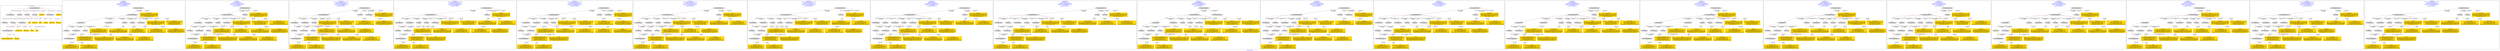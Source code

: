 digraph n0 {
fontcolor="blue"
remincross="true"
label="s29-gilcrease.csv"
subgraph cluster_0 {
label="1-correct model"
n2[style="filled",color="white",fillcolor="lightgray",label="E12_Production1"];
n3[style="filled",color="white",fillcolor="lightgray",label="E21_Person1"];
n4[style="filled",color="white",fillcolor="lightgray",label="E55_Type3"];
n5[style="filled",color="white",fillcolor="lightgray",label="E52_Time-Span1"];
n6[style="filled",color="white",fillcolor="lightgray",label="E82_Actor_Appellation1"];
n7[shape="plaintext",style="filled",fillcolor="gold",label="Attribution_URI"];
n8[style="filled",color="white",fillcolor="lightgray",label="E22_Man-Made_Object1"];
n9[style="filled",color="white",fillcolor="lightgray",label="E35_Title1"];
n10[style="filled",color="white",fillcolor="lightgray",label="E55_Type1"];
n11[style="filled",color="white",fillcolor="lightgray",label="E55_Type2"];
n12[shape="plaintext",style="filled",fillcolor="gold",label="Description"];
n13[style="filled",color="white",fillcolor="lightgray",label="E54_Dimension1"];
n14[shape="plaintext",style="filled",fillcolor="gold",label="Object_URI"];
n15[shape="plaintext",style="filled",fillcolor="gold",label="Title"];
n16[shape="plaintext",style="filled",fillcolor="gold",label="Dated"];
n17[shape="plaintext",style="filled",fillcolor="gold",label="Dimensions"];
n18[shape="plaintext",style="filled",fillcolor="gold",label="Culture_URI"];
n19[shape="plaintext",style="filled",fillcolor="gold",label="Culture"];
n20[shape="plaintext",style="filled",fillcolor="gold",label="Type_URI"];
n21[shape="plaintext",style="filled",fillcolor="gold",label="Object Name"];
n22[shape="plaintext",style="filled",fillcolor="gold",label="Medium_URI"];
n23[shape="plaintext",style="filled",fillcolor="gold",label="Medium"];
n24[shape="plaintext",style="filled",fillcolor="gold",label="Attribution_Appellation_URI"];
n25[shape="plaintext",style="filled",fillcolor="gold",label="Attribution"];
}
subgraph cluster_1 {
label="candidate 0\nlink coherence:1.0\nnode coherence:1.0\nconfidence:0.4295309026361993\nmapping score:0.5241293484977807\ncost:23.99957\n-precision:0.5-recall:0.52"
n27[style="filled",color="white",fillcolor="lightgray",label="E12_Production1"];
n28[style="filled",color="white",fillcolor="lightgray",label="E21_Person1"];
n29[style="filled",color="white",fillcolor="lightgray",label="E52_Time-Span2"];
n30[style="filled",color="white",fillcolor="lightgray",label="E55_Type1"];
n31[style="filled",color="white",fillcolor="lightgray",label="E82_Actor_Appellation1"];
n32[style="filled",color="white",fillcolor="lightgray",label="E22_Man-Made_Object1"];
n33[style="filled",color="white",fillcolor="lightgray",label="E54_Dimension1"];
n34[style="filled",color="white",fillcolor="lightgray",label="E55_Type2"];
n35[style="filled",color="white",fillcolor="lightgray",label="E55_Type3"];
n36[style="filled",color="white",fillcolor="lightgray",label="E8_Acquisition1"];
n37[style="filled",color="white",fillcolor="lightgray",label="E33_Linguistic_Object2"];
n38[shape="plaintext",style="filled",fillcolor="gold",label="Attribution_URI\n[E21_Person,classLink,0.46]\n[E82_Actor_Appellation,classLink,0.334]\n[E39_Actor,classLink,0.127]\n[E22_Man-Made_Object,classLink,0.079]"];
n39[shape="plaintext",style="filled",fillcolor="gold",label="Attribution_Appellation_URI\n[E82_Actor_Appellation,classLink,0.833]\n[E21_Person,classLink,0.115]\n[E39_Actor,classLink,0.032]\n[E22_Man-Made_Object,classLink,0.02]"];
n40[shape="plaintext",style="filled",fillcolor="gold",label="Attribution\n[E82_Actor_Appellation,label,0.491]\n[E22_Man-Made_Object,classLink,0.211]\n[E73_Information_Object,P3_has_note,0.16]\n[E8_Acquisition,P3_has_note,0.139]"];
n41[shape="plaintext",style="filled",fillcolor="gold",label="Description\n[E73_Information_Object,P3_has_note,0.349]\n[E22_Man-Made_Object,P3_has_note,0.273]\n[E33_Linguistic_Object,P3_has_note,0.255]\n[E35_Title,label,0.123]"];
n42[shape="plaintext",style="filled",fillcolor="gold",label="Dimensions\n[E54_Dimension,P3_has_note,0.904]\n[E73_Information_Object,P3_has_note,0.032]\n[E82_Actor_Appellation,label,0.032]\n[E22_Man-Made_Object,P3_has_note,0.032]"];
n43[shape="plaintext",style="filled",fillcolor="gold",label="Title\n[E73_Information_Object,P3_has_note,0.333]\n[E22_Man-Made_Object,P3_has_note,0.274]\n[E33_Linguistic_Object,P3_has_note,0.231]\n[E35_Title,label,0.162]"];
n44[shape="plaintext",style="filled",fillcolor="gold",label="Medium\n[E55_Type,label,0.484]\n[E29_Design_or_Procedure,P3_has_note,0.441]\n[E73_Information_Object,P3_has_note,0.039]\n[E33_Linguistic_Object,P3_has_note,0.035]"];
n45[shape="plaintext",style="filled",fillcolor="gold",label="Object Name\n[E55_Type,label,0.609]\n[E29_Design_or_Procedure,P3_has_note,0.202]\n[E73_Information_Object,P3_has_note,0.102]\n[E22_Man-Made_Object,P3_has_note,0.087]"];
n46[shape="plaintext",style="filled",fillcolor="gold",label="Dated\n[E52_Time-Span,P82_at_some_time_within,0.516]\n[E52_Time-Span,P82a_begin_of_the_begin,0.197]\n[E52_Time-Span,P82b_end_of_the_end,0.151]\n[E73_Information_Object,P3_has_note,0.137]"];
n47[shape="plaintext",style="filled",fillcolor="gold",label="Culture\n[E22_Man-Made_Object,classLink,0.344]\n[E35_Title,label,0.262]\n[E82_Actor_Appellation,label,0.246]\n[E33_Linguistic_Object,P3_has_note,0.148]"];
n48[shape="plaintext",style="filled",fillcolor="gold",label="Type_URI\n[E55_Type,classLink,0.62]\n[E57_Material,classLink,0.196]\n[E74_Group,classLink,0.184]\n[E73_Information_Object,P3_has_note,0.0]"];
n49[shape="plaintext",style="filled",fillcolor="gold",label="Object_URI\n[E22_Man-Made_Object,classLink,0.592]\n[E39_Actor,classLink,0.196]\n[E21_Person,classLink,0.108]\n[E38_Image,classLink,0.104]"];
n50[shape="plaintext",style="filled",fillcolor="gold",label="Medium_URI\n[E55_Type,classLink,0.408]\n[E57_Material,classLink,0.394]\n[E74_Group,classLink,0.194]\n[E29_Design_or_Procedure,P3_has_note,0.004]"];
n51[shape="plaintext",style="filled",fillcolor="gold",label="Culture_URI\n[E55_Type,classLink,0.519]\n[E74_Group,classLink,0.237]\n[E57_Material,classLink,0.235]\n[E73_Information_Object,P3_has_note,0.009]"];
}
subgraph cluster_2 {
label="candidate 1\nlink coherence:1.0\nnode coherence:1.0\nconfidence:0.4295309026361993\nmapping score:0.5241293484977807\ncost:23.99959\n-precision:0.5-recall:0.52"
n53[style="filled",color="white",fillcolor="lightgray",label="E12_Production1"];
n54[style="filled",color="white",fillcolor="lightgray",label="E21_Person1"];
n55[style="filled",color="white",fillcolor="lightgray",label="E52_Time-Span2"];
n56[style="filled",color="white",fillcolor="lightgray",label="E55_Type1"];
n57[style="filled",color="white",fillcolor="lightgray",label="E82_Actor_Appellation1"];
n58[style="filled",color="white",fillcolor="lightgray",label="E22_Man-Made_Object1"];
n59[style="filled",color="white",fillcolor="lightgray",label="E54_Dimension1"];
n60[style="filled",color="white",fillcolor="lightgray",label="E55_Type3"];
n61[style="filled",color="white",fillcolor="lightgray",label="E8_Acquisition1"];
n62[style="filled",color="white",fillcolor="lightgray",label="E33_Linguistic_Object2"];
n63[style="filled",color="white",fillcolor="lightgray",label="E55_Type4"];
n64[shape="plaintext",style="filled",fillcolor="gold",label="Attribution_URI\n[E21_Person,classLink,0.46]\n[E82_Actor_Appellation,classLink,0.334]\n[E39_Actor,classLink,0.127]\n[E22_Man-Made_Object,classLink,0.079]"];
n65[shape="plaintext",style="filled",fillcolor="gold",label="Attribution_Appellation_URI\n[E82_Actor_Appellation,classLink,0.833]\n[E21_Person,classLink,0.115]\n[E39_Actor,classLink,0.032]\n[E22_Man-Made_Object,classLink,0.02]"];
n66[shape="plaintext",style="filled",fillcolor="gold",label="Attribution\n[E82_Actor_Appellation,label,0.491]\n[E22_Man-Made_Object,classLink,0.211]\n[E73_Information_Object,P3_has_note,0.16]\n[E8_Acquisition,P3_has_note,0.139]"];
n67[shape="plaintext",style="filled",fillcolor="gold",label="Description\n[E73_Information_Object,P3_has_note,0.349]\n[E22_Man-Made_Object,P3_has_note,0.273]\n[E33_Linguistic_Object,P3_has_note,0.255]\n[E35_Title,label,0.123]"];
n68[shape="plaintext",style="filled",fillcolor="gold",label="Medium_URI\n[E55_Type,classLink,0.408]\n[E57_Material,classLink,0.394]\n[E74_Group,classLink,0.194]\n[E29_Design_or_Procedure,P3_has_note,0.004]"];
n69[shape="plaintext",style="filled",fillcolor="gold",label="Dimensions\n[E54_Dimension,P3_has_note,0.904]\n[E73_Information_Object,P3_has_note,0.032]\n[E82_Actor_Appellation,label,0.032]\n[E22_Man-Made_Object,P3_has_note,0.032]"];
n70[shape="plaintext",style="filled",fillcolor="gold",label="Title\n[E73_Information_Object,P3_has_note,0.333]\n[E22_Man-Made_Object,P3_has_note,0.274]\n[E33_Linguistic_Object,P3_has_note,0.231]\n[E35_Title,label,0.162]"];
n71[shape="plaintext",style="filled",fillcolor="gold",label="Object Name\n[E55_Type,label,0.609]\n[E29_Design_or_Procedure,P3_has_note,0.202]\n[E73_Information_Object,P3_has_note,0.102]\n[E22_Man-Made_Object,P3_has_note,0.087]"];
n72[shape="plaintext",style="filled",fillcolor="gold",label="Dated\n[E52_Time-Span,P82_at_some_time_within,0.516]\n[E52_Time-Span,P82a_begin_of_the_begin,0.197]\n[E52_Time-Span,P82b_end_of_the_end,0.151]\n[E73_Information_Object,P3_has_note,0.137]"];
n73[shape="plaintext",style="filled",fillcolor="gold",label="Culture\n[E22_Man-Made_Object,classLink,0.344]\n[E35_Title,label,0.262]\n[E82_Actor_Appellation,label,0.246]\n[E33_Linguistic_Object,P3_has_note,0.148]"];
n74[shape="plaintext",style="filled",fillcolor="gold",label="Object_URI\n[E22_Man-Made_Object,classLink,0.592]\n[E39_Actor,classLink,0.196]\n[E21_Person,classLink,0.108]\n[E38_Image,classLink,0.104]"];
n75[shape="plaintext",style="filled",fillcolor="gold",label="Type_URI\n[E55_Type,classLink,0.62]\n[E57_Material,classLink,0.196]\n[E74_Group,classLink,0.184]\n[E73_Information_Object,P3_has_note,0.0]"];
n76[shape="plaintext",style="filled",fillcolor="gold",label="Culture_URI\n[E55_Type,classLink,0.519]\n[E74_Group,classLink,0.237]\n[E57_Material,classLink,0.235]\n[E73_Information_Object,P3_has_note,0.009]"];
n77[shape="plaintext",style="filled",fillcolor="gold",label="Medium\n[E55_Type,label,0.484]\n[E29_Design_or_Procedure,P3_has_note,0.441]\n[E73_Information_Object,P3_has_note,0.039]\n[E33_Linguistic_Object,P3_has_note,0.035]"];
}
subgraph cluster_3 {
label="candidate 10\nlink coherence:0.9583333333333334\nnode coherence:1.0\nconfidence:0.4295309026361993\nmapping score:0.5241293484977807\ncost:123.009602\n-precision:0.5-recall:0.52"
n79[style="filled",color="white",fillcolor="lightgray",label="E12_Production1"];
n80[style="filled",color="white",fillcolor="lightgray",label="E21_Person1"];
n81[style="filled",color="white",fillcolor="lightgray",label="E52_Time-Span2"];
n82[style="filled",color="white",fillcolor="lightgray",label="E55_Type1"];
n83[style="filled",color="white",fillcolor="lightgray",label="E82_Actor_Appellation1"];
n84[style="filled",color="white",fillcolor="lightgray",label="E22_Man-Made_Object1"];
n85[style="filled",color="white",fillcolor="lightgray",label="E54_Dimension1"];
n86[style="filled",color="white",fillcolor="lightgray",label="E55_Type2"];
n87[style="filled",color="white",fillcolor="lightgray",label="E33_Linguistic_Object2"];
n88[style="filled",color="white",fillcolor="lightgray",label="E55_Type4"];
n89[style="filled",color="white",fillcolor="lightgray",label="E8_Acquisition1"];
n90[shape="plaintext",style="filled",fillcolor="gold",label="Attribution_URI\n[E21_Person,classLink,0.46]\n[E82_Actor_Appellation,classLink,0.334]\n[E39_Actor,classLink,0.127]\n[E22_Man-Made_Object,classLink,0.079]"];
n91[shape="plaintext",style="filled",fillcolor="gold",label="Attribution_Appellation_URI\n[E82_Actor_Appellation,classLink,0.833]\n[E21_Person,classLink,0.115]\n[E39_Actor,classLink,0.032]\n[E22_Man-Made_Object,classLink,0.02]"];
n92[shape="plaintext",style="filled",fillcolor="gold",label="Attribution\n[E82_Actor_Appellation,label,0.491]\n[E22_Man-Made_Object,classLink,0.211]\n[E73_Information_Object,P3_has_note,0.16]\n[E8_Acquisition,P3_has_note,0.139]"];
n93[shape="plaintext",style="filled",fillcolor="gold",label="Description\n[E73_Information_Object,P3_has_note,0.349]\n[E22_Man-Made_Object,P3_has_note,0.273]\n[E33_Linguistic_Object,P3_has_note,0.255]\n[E35_Title,label,0.123]"];
n94[shape="plaintext",style="filled",fillcolor="gold",label="Medium_URI\n[E55_Type,classLink,0.408]\n[E57_Material,classLink,0.394]\n[E74_Group,classLink,0.194]\n[E29_Design_or_Procedure,P3_has_note,0.004]"];
n95[shape="plaintext",style="filled",fillcolor="gold",label="Dimensions\n[E54_Dimension,P3_has_note,0.904]\n[E73_Information_Object,P3_has_note,0.032]\n[E82_Actor_Appellation,label,0.032]\n[E22_Man-Made_Object,P3_has_note,0.032]"];
n96[shape="plaintext",style="filled",fillcolor="gold",label="Title\n[E73_Information_Object,P3_has_note,0.333]\n[E22_Man-Made_Object,P3_has_note,0.274]\n[E33_Linguistic_Object,P3_has_note,0.231]\n[E35_Title,label,0.162]"];
n97[shape="plaintext",style="filled",fillcolor="gold",label="Medium\n[E55_Type,label,0.484]\n[E29_Design_or_Procedure,P3_has_note,0.441]\n[E73_Information_Object,P3_has_note,0.039]\n[E33_Linguistic_Object,P3_has_note,0.035]"];
n98[shape="plaintext",style="filled",fillcolor="gold",label="Object Name\n[E55_Type,label,0.609]\n[E29_Design_or_Procedure,P3_has_note,0.202]\n[E73_Information_Object,P3_has_note,0.102]\n[E22_Man-Made_Object,P3_has_note,0.087]"];
n99[shape="plaintext",style="filled",fillcolor="gold",label="Dated\n[E52_Time-Span,P82_at_some_time_within,0.516]\n[E52_Time-Span,P82a_begin_of_the_begin,0.197]\n[E52_Time-Span,P82b_end_of_the_end,0.151]\n[E73_Information_Object,P3_has_note,0.137]"];
n100[shape="plaintext",style="filled",fillcolor="gold",label="Culture\n[E22_Man-Made_Object,classLink,0.344]\n[E35_Title,label,0.262]\n[E82_Actor_Appellation,label,0.246]\n[E33_Linguistic_Object,P3_has_note,0.148]"];
n101[shape="plaintext",style="filled",fillcolor="gold",label="Type_URI\n[E55_Type,classLink,0.62]\n[E57_Material,classLink,0.196]\n[E74_Group,classLink,0.184]\n[E73_Information_Object,P3_has_note,0.0]"];
n102[shape="plaintext",style="filled",fillcolor="gold",label="Object_URI\n[E22_Man-Made_Object,classLink,0.592]\n[E39_Actor,classLink,0.196]\n[E21_Person,classLink,0.108]\n[E38_Image,classLink,0.104]"];
n103[shape="plaintext",style="filled",fillcolor="gold",label="Culture_URI\n[E55_Type,classLink,0.519]\n[E74_Group,classLink,0.237]\n[E57_Material,classLink,0.235]\n[E73_Information_Object,P3_has_note,0.009]"];
}
subgraph cluster_4 {
label="candidate 11\nlink coherence:0.9583333333333334\nnode coherence:1.0\nconfidence:0.4295309026361993\nmapping score:0.5241293484977807\ncost:123.009622\n-precision:0.5-recall:0.52"
n105[style="filled",color="white",fillcolor="lightgray",label="E12_Production1"];
n106[style="filled",color="white",fillcolor="lightgray",label="E21_Person1"];
n107[style="filled",color="white",fillcolor="lightgray",label="E52_Time-Span2"];
n108[style="filled",color="white",fillcolor="lightgray",label="E82_Actor_Appellation1"];
n109[style="filled",color="white",fillcolor="lightgray",label="E22_Man-Made_Object1"];
n110[style="filled",color="white",fillcolor="lightgray",label="E54_Dimension1"];
n111[style="filled",color="white",fillcolor="lightgray",label="E55_Type2"];
n112[style="filled",color="white",fillcolor="lightgray",label="E55_Type3"];
n113[style="filled",color="white",fillcolor="lightgray",label="E8_Acquisition1"];
n114[style="filled",color="white",fillcolor="lightgray",label="E33_Linguistic_Object2"];
n115[style="filled",color="white",fillcolor="lightgray",label="E55_Type1"];
n116[shape="plaintext",style="filled",fillcolor="gold",label="Attribution_URI\n[E21_Person,classLink,0.46]\n[E82_Actor_Appellation,classLink,0.334]\n[E39_Actor,classLink,0.127]\n[E22_Man-Made_Object,classLink,0.079]"];
n117[shape="plaintext",style="filled",fillcolor="gold",label="Attribution_Appellation_URI\n[E82_Actor_Appellation,classLink,0.833]\n[E21_Person,classLink,0.115]\n[E39_Actor,classLink,0.032]\n[E22_Man-Made_Object,classLink,0.02]"];
n118[shape="plaintext",style="filled",fillcolor="gold",label="Attribution\n[E82_Actor_Appellation,label,0.491]\n[E22_Man-Made_Object,classLink,0.211]\n[E73_Information_Object,P3_has_note,0.16]\n[E8_Acquisition,P3_has_note,0.139]"];
n119[shape="plaintext",style="filled",fillcolor="gold",label="Description\n[E73_Information_Object,P3_has_note,0.349]\n[E22_Man-Made_Object,P3_has_note,0.273]\n[E33_Linguistic_Object,P3_has_note,0.255]\n[E35_Title,label,0.123]"];
n120[shape="plaintext",style="filled",fillcolor="gold",label="Dimensions\n[E54_Dimension,P3_has_note,0.904]\n[E73_Information_Object,P3_has_note,0.032]\n[E82_Actor_Appellation,label,0.032]\n[E22_Man-Made_Object,P3_has_note,0.032]"];
n121[shape="plaintext",style="filled",fillcolor="gold",label="Title\n[E73_Information_Object,P3_has_note,0.333]\n[E22_Man-Made_Object,P3_has_note,0.274]\n[E33_Linguistic_Object,P3_has_note,0.231]\n[E35_Title,label,0.162]"];
n122[shape="plaintext",style="filled",fillcolor="gold",label="Medium\n[E55_Type,label,0.484]\n[E29_Design_or_Procedure,P3_has_note,0.441]\n[E73_Information_Object,P3_has_note,0.039]\n[E33_Linguistic_Object,P3_has_note,0.035]"];
n123[shape="plaintext",style="filled",fillcolor="gold",label="Object Name\n[E55_Type,label,0.609]\n[E29_Design_or_Procedure,P3_has_note,0.202]\n[E73_Information_Object,P3_has_note,0.102]\n[E22_Man-Made_Object,P3_has_note,0.087]"];
n124[shape="plaintext",style="filled",fillcolor="gold",label="Dated\n[E52_Time-Span,P82_at_some_time_within,0.516]\n[E52_Time-Span,P82a_begin_of_the_begin,0.197]\n[E52_Time-Span,P82b_end_of_the_end,0.151]\n[E73_Information_Object,P3_has_note,0.137]"];
n125[shape="plaintext",style="filled",fillcolor="gold",label="Culture\n[E22_Man-Made_Object,classLink,0.344]\n[E35_Title,label,0.262]\n[E82_Actor_Appellation,label,0.246]\n[E33_Linguistic_Object,P3_has_note,0.148]"];
n126[shape="plaintext",style="filled",fillcolor="gold",label="Type_URI\n[E55_Type,classLink,0.62]\n[E57_Material,classLink,0.196]\n[E74_Group,classLink,0.184]\n[E73_Information_Object,P3_has_note,0.0]"];
n127[shape="plaintext",style="filled",fillcolor="gold",label="Object_URI\n[E22_Man-Made_Object,classLink,0.592]\n[E39_Actor,classLink,0.196]\n[E21_Person,classLink,0.108]\n[E38_Image,classLink,0.104]"];
n128[shape="plaintext",style="filled",fillcolor="gold",label="Medium_URI\n[E55_Type,classLink,0.408]\n[E57_Material,classLink,0.394]\n[E74_Group,classLink,0.194]\n[E29_Design_or_Procedure,P3_has_note,0.004]"];
n129[shape="plaintext",style="filled",fillcolor="gold",label="Culture_URI\n[E55_Type,classLink,0.519]\n[E74_Group,classLink,0.237]\n[E57_Material,classLink,0.235]\n[E73_Information_Object,P3_has_note,0.009]"];
}
subgraph cluster_5 {
label="candidate 12\nlink coherence:0.9583333333333334\nnode coherence:1.0\nconfidence:0.4295309026361993\nmapping score:0.5241293484977807\ncost:123.009652\n-precision:0.54-recall:0.57"
n131[style="filled",color="white",fillcolor="lightgray",label="E12_Production1"];
n132[style="filled",color="white",fillcolor="lightgray",label="E21_Person1"];
n133[style="filled",color="white",fillcolor="lightgray",label="E52_Time-Span2"];
n134[style="filled",color="white",fillcolor="lightgray",label="E82_Actor_Appellation1"];
n135[style="filled",color="white",fillcolor="lightgray",label="E22_Man-Made_Object1"];
n136[style="filled",color="white",fillcolor="lightgray",label="E54_Dimension1"];
n137[style="filled",color="white",fillcolor="lightgray",label="E55_Type2"];
n138[style="filled",color="white",fillcolor="lightgray",label="E55_Type3"];
n139[style="filled",color="white",fillcolor="lightgray",label="E33_Linguistic_Object2"];
n140[style="filled",color="white",fillcolor="lightgray",label="E55_Type4"];
n141[style="filled",color="white",fillcolor="lightgray",label="E8_Acquisition1"];
n142[shape="plaintext",style="filled",fillcolor="gold",label="Attribution_URI\n[E21_Person,classLink,0.46]\n[E82_Actor_Appellation,classLink,0.334]\n[E39_Actor,classLink,0.127]\n[E22_Man-Made_Object,classLink,0.079]"];
n143[shape="plaintext",style="filled",fillcolor="gold",label="Attribution_Appellation_URI\n[E82_Actor_Appellation,classLink,0.833]\n[E21_Person,classLink,0.115]\n[E39_Actor,classLink,0.032]\n[E22_Man-Made_Object,classLink,0.02]"];
n144[shape="plaintext",style="filled",fillcolor="gold",label="Attribution\n[E82_Actor_Appellation,label,0.491]\n[E22_Man-Made_Object,classLink,0.211]\n[E73_Information_Object,P3_has_note,0.16]\n[E8_Acquisition,P3_has_note,0.139]"];
n145[shape="plaintext",style="filled",fillcolor="gold",label="Description\n[E73_Information_Object,P3_has_note,0.349]\n[E22_Man-Made_Object,P3_has_note,0.273]\n[E33_Linguistic_Object,P3_has_note,0.255]\n[E35_Title,label,0.123]"];
n146[shape="plaintext",style="filled",fillcolor="gold",label="Medium_URI\n[E55_Type,classLink,0.408]\n[E57_Material,classLink,0.394]\n[E74_Group,classLink,0.194]\n[E29_Design_or_Procedure,P3_has_note,0.004]"];
n147[shape="plaintext",style="filled",fillcolor="gold",label="Dimensions\n[E54_Dimension,P3_has_note,0.904]\n[E73_Information_Object,P3_has_note,0.032]\n[E82_Actor_Appellation,label,0.032]\n[E22_Man-Made_Object,P3_has_note,0.032]"];
n148[shape="plaintext",style="filled",fillcolor="gold",label="Title\n[E73_Information_Object,P3_has_note,0.333]\n[E22_Man-Made_Object,P3_has_note,0.274]\n[E33_Linguistic_Object,P3_has_note,0.231]\n[E35_Title,label,0.162]"];
n149[shape="plaintext",style="filled",fillcolor="gold",label="Object Name\n[E55_Type,label,0.609]\n[E29_Design_or_Procedure,P3_has_note,0.202]\n[E73_Information_Object,P3_has_note,0.102]\n[E22_Man-Made_Object,P3_has_note,0.087]"];
n150[shape="plaintext",style="filled",fillcolor="gold",label="Dated\n[E52_Time-Span,P82_at_some_time_within,0.516]\n[E52_Time-Span,P82a_begin_of_the_begin,0.197]\n[E52_Time-Span,P82b_end_of_the_end,0.151]\n[E73_Information_Object,P3_has_note,0.137]"];
n151[shape="plaintext",style="filled",fillcolor="gold",label="Culture\n[E22_Man-Made_Object,classLink,0.344]\n[E35_Title,label,0.262]\n[E82_Actor_Appellation,label,0.246]\n[E33_Linguistic_Object,P3_has_note,0.148]"];
n152[shape="plaintext",style="filled",fillcolor="gold",label="Culture_URI\n[E55_Type,classLink,0.519]\n[E74_Group,classLink,0.237]\n[E57_Material,classLink,0.235]\n[E73_Information_Object,P3_has_note,0.009]"];
n153[shape="plaintext",style="filled",fillcolor="gold",label="Object_URI\n[E22_Man-Made_Object,classLink,0.592]\n[E39_Actor,classLink,0.196]\n[E21_Person,classLink,0.108]\n[E38_Image,classLink,0.104]"];
n154[shape="plaintext",style="filled",fillcolor="gold",label="Type_URI\n[E55_Type,classLink,0.62]\n[E57_Material,classLink,0.196]\n[E74_Group,classLink,0.184]\n[E73_Information_Object,P3_has_note,0.0]"];
n155[shape="plaintext",style="filled",fillcolor="gold",label="Medium\n[E55_Type,label,0.484]\n[E29_Design_or_Procedure,P3_has_note,0.441]\n[E73_Information_Object,P3_has_note,0.039]\n[E33_Linguistic_Object,P3_has_note,0.035]"];
}
subgraph cluster_6 {
label="candidate 13\nlink coherence:0.9583333333333334\nnode coherence:1.0\nconfidence:0.4277775843182105\nmapping score:0.5235449090584511\ncost:23.99958\n-precision:0.5-recall:0.52"
n157[style="filled",color="white",fillcolor="lightgray",label="E12_Production1"];
n158[style="filled",color="white",fillcolor="lightgray",label="E21_Person1"];
n159[style="filled",color="white",fillcolor="lightgray",label="E52_Time-Span2"];
n160[style="filled",color="white",fillcolor="lightgray",label="E55_Type1"];
n161[style="filled",color="white",fillcolor="lightgray",label="E82_Actor_Appellation1"];
n162[style="filled",color="white",fillcolor="lightgray",label="E22_Man-Made_Object1"];
n163[style="filled",color="white",fillcolor="lightgray",label="E54_Dimension1"];
n164[style="filled",color="white",fillcolor="lightgray",label="E55_Type3"];
n165[style="filled",color="white",fillcolor="lightgray",label="E8_Acquisition1"];
n166[style="filled",color="white",fillcolor="lightgray",label="E33_Linguistic_Object2"];
n167[style="filled",color="white",fillcolor="lightgray",label="E55_Type2"];
n168[shape="plaintext",style="filled",fillcolor="gold",label="Attribution_URI\n[E21_Person,classLink,0.46]\n[E82_Actor_Appellation,classLink,0.334]\n[E39_Actor,classLink,0.127]\n[E22_Man-Made_Object,classLink,0.079]"];
n169[shape="plaintext",style="filled",fillcolor="gold",label="Attribution_Appellation_URI\n[E82_Actor_Appellation,classLink,0.833]\n[E21_Person,classLink,0.115]\n[E39_Actor,classLink,0.032]\n[E22_Man-Made_Object,classLink,0.02]"];
n170[shape="plaintext",style="filled",fillcolor="gold",label="Attribution\n[E82_Actor_Appellation,label,0.491]\n[E22_Man-Made_Object,classLink,0.211]\n[E73_Information_Object,P3_has_note,0.16]\n[E8_Acquisition,P3_has_note,0.139]"];
n171[shape="plaintext",style="filled",fillcolor="gold",label="Title\n[E73_Information_Object,P3_has_note,0.333]\n[E22_Man-Made_Object,P3_has_note,0.274]\n[E33_Linguistic_Object,P3_has_note,0.231]\n[E35_Title,label,0.162]"];
n172[shape="plaintext",style="filled",fillcolor="gold",label="Dimensions\n[E54_Dimension,P3_has_note,0.904]\n[E73_Information_Object,P3_has_note,0.032]\n[E82_Actor_Appellation,label,0.032]\n[E22_Man-Made_Object,P3_has_note,0.032]"];
n173[shape="plaintext",style="filled",fillcolor="gold",label="Description\n[E73_Information_Object,P3_has_note,0.349]\n[E22_Man-Made_Object,P3_has_note,0.273]\n[E33_Linguistic_Object,P3_has_note,0.255]\n[E35_Title,label,0.123]"];
n174[shape="plaintext",style="filled",fillcolor="gold",label="Medium\n[E55_Type,label,0.484]\n[E29_Design_or_Procedure,P3_has_note,0.441]\n[E73_Information_Object,P3_has_note,0.039]\n[E33_Linguistic_Object,P3_has_note,0.035]"];
n175[shape="plaintext",style="filled",fillcolor="gold",label="Object Name\n[E55_Type,label,0.609]\n[E29_Design_or_Procedure,P3_has_note,0.202]\n[E73_Information_Object,P3_has_note,0.102]\n[E22_Man-Made_Object,P3_has_note,0.087]"];
n176[shape="plaintext",style="filled",fillcolor="gold",label="Dated\n[E52_Time-Span,P82_at_some_time_within,0.516]\n[E52_Time-Span,P82a_begin_of_the_begin,0.197]\n[E52_Time-Span,P82b_end_of_the_end,0.151]\n[E73_Information_Object,P3_has_note,0.137]"];
n177[shape="plaintext",style="filled",fillcolor="gold",label="Culture\n[E22_Man-Made_Object,classLink,0.344]\n[E35_Title,label,0.262]\n[E82_Actor_Appellation,label,0.246]\n[E33_Linguistic_Object,P3_has_note,0.148]"];
n178[shape="plaintext",style="filled",fillcolor="gold",label="Type_URI\n[E55_Type,classLink,0.62]\n[E57_Material,classLink,0.196]\n[E74_Group,classLink,0.184]\n[E73_Information_Object,P3_has_note,0.0]"];
n179[shape="plaintext",style="filled",fillcolor="gold",label="Object_URI\n[E22_Man-Made_Object,classLink,0.592]\n[E39_Actor,classLink,0.196]\n[E21_Person,classLink,0.108]\n[E38_Image,classLink,0.104]"];
n180[shape="plaintext",style="filled",fillcolor="gold",label="Medium_URI\n[E55_Type,classLink,0.408]\n[E57_Material,classLink,0.394]\n[E74_Group,classLink,0.194]\n[E29_Design_or_Procedure,P3_has_note,0.004]"];
n181[shape="plaintext",style="filled",fillcolor="gold",label="Culture_URI\n[E55_Type,classLink,0.519]\n[E74_Group,classLink,0.237]\n[E57_Material,classLink,0.235]\n[E73_Information_Object,P3_has_note,0.009]"];
}
subgraph cluster_7 {
label="candidate 14\nlink coherence:0.9583333333333334\nnode coherence:1.0\nconfidence:0.4277775843182105\nmapping score:0.5235449090584511\ncost:123.009622\n-precision:0.54-recall:0.57"
n183[style="filled",color="white",fillcolor="lightgray",label="E12_Production1"];
n184[style="filled",color="white",fillcolor="lightgray",label="E21_Person1"];
n185[style="filled",color="white",fillcolor="lightgray",label="E52_Time-Span2"];
n186[style="filled",color="white",fillcolor="lightgray",label="E82_Actor_Appellation1"];
n187[style="filled",color="white",fillcolor="lightgray",label="E22_Man-Made_Object1"];
n188[style="filled",color="white",fillcolor="lightgray",label="E54_Dimension1"];
n189[style="filled",color="white",fillcolor="lightgray",label="E55_Type2"];
n190[style="filled",color="white",fillcolor="lightgray",label="E55_Type3"];
n191[style="filled",color="white",fillcolor="lightgray",label="E8_Acquisition1"];
n192[style="filled",color="white",fillcolor="lightgray",label="E33_Linguistic_Object2"];
n193[style="filled",color="white",fillcolor="lightgray",label="E55_Type1"];
n194[shape="plaintext",style="filled",fillcolor="gold",label="Attribution_URI\n[E21_Person,classLink,0.46]\n[E82_Actor_Appellation,classLink,0.334]\n[E39_Actor,classLink,0.127]\n[E22_Man-Made_Object,classLink,0.079]"];
n195[shape="plaintext",style="filled",fillcolor="gold",label="Attribution_Appellation_URI\n[E82_Actor_Appellation,classLink,0.833]\n[E21_Person,classLink,0.115]\n[E39_Actor,classLink,0.032]\n[E22_Man-Made_Object,classLink,0.02]"];
n196[shape="plaintext",style="filled",fillcolor="gold",label="Attribution\n[E82_Actor_Appellation,label,0.491]\n[E22_Man-Made_Object,classLink,0.211]\n[E73_Information_Object,P3_has_note,0.16]\n[E8_Acquisition,P3_has_note,0.139]"];
n197[shape="plaintext",style="filled",fillcolor="gold",label="Title\n[E73_Information_Object,P3_has_note,0.333]\n[E22_Man-Made_Object,P3_has_note,0.274]\n[E33_Linguistic_Object,P3_has_note,0.231]\n[E35_Title,label,0.162]"];
n198[shape="plaintext",style="filled",fillcolor="gold",label="Dimensions\n[E54_Dimension,P3_has_note,0.904]\n[E73_Information_Object,P3_has_note,0.032]\n[E82_Actor_Appellation,label,0.032]\n[E22_Man-Made_Object,P3_has_note,0.032]"];
n199[shape="plaintext",style="filled",fillcolor="gold",label="Description\n[E73_Information_Object,P3_has_note,0.349]\n[E22_Man-Made_Object,P3_has_note,0.273]\n[E33_Linguistic_Object,P3_has_note,0.255]\n[E35_Title,label,0.123]"];
n200[shape="plaintext",style="filled",fillcolor="gold",label="Medium\n[E55_Type,label,0.484]\n[E29_Design_or_Procedure,P3_has_note,0.441]\n[E73_Information_Object,P3_has_note,0.039]\n[E33_Linguistic_Object,P3_has_note,0.035]"];
n201[shape="plaintext",style="filled",fillcolor="gold",label="Object Name\n[E55_Type,label,0.609]\n[E29_Design_or_Procedure,P3_has_note,0.202]\n[E73_Information_Object,P3_has_note,0.102]\n[E22_Man-Made_Object,P3_has_note,0.087]"];
n202[shape="plaintext",style="filled",fillcolor="gold",label="Dated\n[E52_Time-Span,P82_at_some_time_within,0.516]\n[E52_Time-Span,P82a_begin_of_the_begin,0.197]\n[E52_Time-Span,P82b_end_of_the_end,0.151]\n[E73_Information_Object,P3_has_note,0.137]"];
n203[shape="plaintext",style="filled",fillcolor="gold",label="Culture\n[E22_Man-Made_Object,classLink,0.344]\n[E35_Title,label,0.262]\n[E82_Actor_Appellation,label,0.246]\n[E33_Linguistic_Object,P3_has_note,0.148]"];
n204[shape="plaintext",style="filled",fillcolor="gold",label="Type_URI\n[E55_Type,classLink,0.62]\n[E57_Material,classLink,0.196]\n[E74_Group,classLink,0.184]\n[E73_Information_Object,P3_has_note,0.0]"];
n205[shape="plaintext",style="filled",fillcolor="gold",label="Object_URI\n[E22_Man-Made_Object,classLink,0.592]\n[E39_Actor,classLink,0.196]\n[E21_Person,classLink,0.108]\n[E38_Image,classLink,0.104]"];
n206[shape="plaintext",style="filled",fillcolor="gold",label="Medium_URI\n[E55_Type,classLink,0.408]\n[E57_Material,classLink,0.394]\n[E74_Group,classLink,0.194]\n[E29_Design_or_Procedure,P3_has_note,0.004]"];
n207[shape="plaintext",style="filled",fillcolor="gold",label="Culture_URI\n[E55_Type,classLink,0.519]\n[E74_Group,classLink,0.237]\n[E57_Material,classLink,0.235]\n[E73_Information_Object,P3_has_note,0.009]"];
}
subgraph cluster_8 {
label="candidate 15\nlink coherence:0.92\nnode coherence:1.0\nconfidence:0.4295309026361993\nmapping score:0.5241293484977807\ncost:24.99958\n-precision:0.44-recall:0.48"
n209[style="filled",color="white",fillcolor="lightgray",label="E12_Production1"];
n210[style="filled",color="white",fillcolor="lightgray",label="E21_Person1"];
n211[style="filled",color="white",fillcolor="lightgray",label="E52_Time-Span2"];
n212[style="filled",color="white",fillcolor="lightgray",label="E55_Type1"];
n213[style="filled",color="white",fillcolor="lightgray",label="E82_Actor_Appellation1"];
n214[style="filled",color="white",fillcolor="lightgray",label="E22_Man-Made_Object1"];
n215[style="filled",color="white",fillcolor="lightgray",label="E38_Image1"];
n216[style="filled",color="white",fillcolor="lightgray",label="E54_Dimension1"];
n217[style="filled",color="white",fillcolor="lightgray",label="E55_Type3"];
n218[style="filled",color="white",fillcolor="lightgray",label="E8_Acquisition1"];
n219[style="filled",color="white",fillcolor="lightgray",label="E33_Linguistic_Object2"];
n220[style="filled",color="white",fillcolor="lightgray",label="E55_Type2"];
n221[shape="plaintext",style="filled",fillcolor="gold",label="Attribution_URI\n[E21_Person,classLink,0.46]\n[E82_Actor_Appellation,classLink,0.334]\n[E39_Actor,classLink,0.127]\n[E22_Man-Made_Object,classLink,0.079]"];
n222[shape="plaintext",style="filled",fillcolor="gold",label="Attribution_Appellation_URI\n[E82_Actor_Appellation,classLink,0.833]\n[E21_Person,classLink,0.115]\n[E39_Actor,classLink,0.032]\n[E22_Man-Made_Object,classLink,0.02]"];
n223[shape="plaintext",style="filled",fillcolor="gold",label="Attribution\n[E82_Actor_Appellation,label,0.491]\n[E22_Man-Made_Object,classLink,0.211]\n[E73_Information_Object,P3_has_note,0.16]\n[E8_Acquisition,P3_has_note,0.139]"];
n224[shape="plaintext",style="filled",fillcolor="gold",label="Description\n[E73_Information_Object,P3_has_note,0.349]\n[E22_Man-Made_Object,P3_has_note,0.273]\n[E33_Linguistic_Object,P3_has_note,0.255]\n[E35_Title,label,0.123]"];
n225[shape="plaintext",style="filled",fillcolor="gold",label="Dimensions\n[E54_Dimension,P3_has_note,0.904]\n[E73_Information_Object,P3_has_note,0.032]\n[E82_Actor_Appellation,label,0.032]\n[E22_Man-Made_Object,P3_has_note,0.032]"];
n226[shape="plaintext",style="filled",fillcolor="gold",label="Title\n[E73_Information_Object,P3_has_note,0.333]\n[E22_Man-Made_Object,P3_has_note,0.274]\n[E33_Linguistic_Object,P3_has_note,0.231]\n[E35_Title,label,0.162]"];
n227[shape="plaintext",style="filled",fillcolor="gold",label="Medium\n[E55_Type,label,0.484]\n[E29_Design_or_Procedure,P3_has_note,0.441]\n[E73_Information_Object,P3_has_note,0.039]\n[E33_Linguistic_Object,P3_has_note,0.035]"];
n228[shape="plaintext",style="filled",fillcolor="gold",label="Object Name\n[E55_Type,label,0.609]\n[E29_Design_or_Procedure,P3_has_note,0.202]\n[E73_Information_Object,P3_has_note,0.102]\n[E22_Man-Made_Object,P3_has_note,0.087]"];
n229[shape="plaintext",style="filled",fillcolor="gold",label="Dated\n[E52_Time-Span,P82_at_some_time_within,0.516]\n[E52_Time-Span,P82a_begin_of_the_begin,0.197]\n[E52_Time-Span,P82b_end_of_the_end,0.151]\n[E73_Information_Object,P3_has_note,0.137]"];
n230[shape="plaintext",style="filled",fillcolor="gold",label="Culture\n[E22_Man-Made_Object,classLink,0.344]\n[E35_Title,label,0.262]\n[E82_Actor_Appellation,label,0.246]\n[E33_Linguistic_Object,P3_has_note,0.148]"];
n231[shape="plaintext",style="filled",fillcolor="gold",label="Type_URI\n[E55_Type,classLink,0.62]\n[E57_Material,classLink,0.196]\n[E74_Group,classLink,0.184]\n[E73_Information_Object,P3_has_note,0.0]"];
n232[shape="plaintext",style="filled",fillcolor="gold",label="Object_URI\n[E22_Man-Made_Object,classLink,0.592]\n[E39_Actor,classLink,0.196]\n[E21_Person,classLink,0.108]\n[E38_Image,classLink,0.104]"];
n233[shape="plaintext",style="filled",fillcolor="gold",label="Medium_URI\n[E55_Type,classLink,0.408]\n[E57_Material,classLink,0.394]\n[E74_Group,classLink,0.194]\n[E29_Design_or_Procedure,P3_has_note,0.004]"];
n234[shape="plaintext",style="filled",fillcolor="gold",label="Culture_URI\n[E55_Type,classLink,0.519]\n[E74_Group,classLink,0.237]\n[E57_Material,classLink,0.235]\n[E73_Information_Object,P3_has_note,0.009]"];
}
subgraph cluster_9 {
label="candidate 16\nlink coherence:0.92\nnode coherence:1.0\nconfidence:0.4295309026361993\nmapping score:0.5241293484977807\ncost:24.99963\n-precision:0.48-recall:0.52"
n236[style="filled",color="white",fillcolor="lightgray",label="E12_Production1"];
n237[style="filled",color="white",fillcolor="lightgray",label="E21_Person1"];
n238[style="filled",color="white",fillcolor="lightgray",label="E52_Time-Span2"];
n239[style="filled",color="white",fillcolor="lightgray",label="E82_Actor_Appellation1"];
n240[style="filled",color="white",fillcolor="lightgray",label="E22_Man-Made_Object1"];
n241[style="filled",color="white",fillcolor="lightgray",label="E38_Image1"];
n242[style="filled",color="white",fillcolor="lightgray",label="E54_Dimension1"];
n243[style="filled",color="white",fillcolor="lightgray",label="E55_Type3"];
n244[style="filled",color="white",fillcolor="lightgray",label="E8_Acquisition1"];
n245[style="filled",color="white",fillcolor="lightgray",label="E33_Linguistic_Object2"];
n246[style="filled",color="white",fillcolor="lightgray",label="E55_Type2"];
n247[style="filled",color="white",fillcolor="lightgray",label="E55_Type4"];
n248[shape="plaintext",style="filled",fillcolor="gold",label="Attribution_URI\n[E21_Person,classLink,0.46]\n[E82_Actor_Appellation,classLink,0.334]\n[E39_Actor,classLink,0.127]\n[E22_Man-Made_Object,classLink,0.079]"];
n249[shape="plaintext",style="filled",fillcolor="gold",label="Attribution_Appellation_URI\n[E82_Actor_Appellation,classLink,0.833]\n[E21_Person,classLink,0.115]\n[E39_Actor,classLink,0.032]\n[E22_Man-Made_Object,classLink,0.02]"];
n250[shape="plaintext",style="filled",fillcolor="gold",label="Attribution\n[E82_Actor_Appellation,label,0.491]\n[E22_Man-Made_Object,classLink,0.211]\n[E73_Information_Object,P3_has_note,0.16]\n[E8_Acquisition,P3_has_note,0.139]"];
n251[shape="plaintext",style="filled",fillcolor="gold",label="Description\n[E73_Information_Object,P3_has_note,0.349]\n[E22_Man-Made_Object,P3_has_note,0.273]\n[E33_Linguistic_Object,P3_has_note,0.255]\n[E35_Title,label,0.123]"];
n252[shape="plaintext",style="filled",fillcolor="gold",label="Medium_URI\n[E55_Type,classLink,0.408]\n[E57_Material,classLink,0.394]\n[E74_Group,classLink,0.194]\n[E29_Design_or_Procedure,P3_has_note,0.004]"];
n253[shape="plaintext",style="filled",fillcolor="gold",label="Dimensions\n[E54_Dimension,P3_has_note,0.904]\n[E73_Information_Object,P3_has_note,0.032]\n[E82_Actor_Appellation,label,0.032]\n[E22_Man-Made_Object,P3_has_note,0.032]"];
n254[shape="plaintext",style="filled",fillcolor="gold",label="Title\n[E73_Information_Object,P3_has_note,0.333]\n[E22_Man-Made_Object,P3_has_note,0.274]\n[E33_Linguistic_Object,P3_has_note,0.231]\n[E35_Title,label,0.162]"];
n255[shape="plaintext",style="filled",fillcolor="gold",label="Object Name\n[E55_Type,label,0.609]\n[E29_Design_or_Procedure,P3_has_note,0.202]\n[E73_Information_Object,P3_has_note,0.102]\n[E22_Man-Made_Object,P3_has_note,0.087]"];
n256[shape="plaintext",style="filled",fillcolor="gold",label="Dated\n[E52_Time-Span,P82_at_some_time_within,0.516]\n[E52_Time-Span,P82a_begin_of_the_begin,0.197]\n[E52_Time-Span,P82b_end_of_the_end,0.151]\n[E73_Information_Object,P3_has_note,0.137]"];
n257[shape="plaintext",style="filled",fillcolor="gold",label="Culture\n[E22_Man-Made_Object,classLink,0.344]\n[E35_Title,label,0.262]\n[E82_Actor_Appellation,label,0.246]\n[E33_Linguistic_Object,P3_has_note,0.148]"];
n258[shape="plaintext",style="filled",fillcolor="gold",label="Culture_URI\n[E55_Type,classLink,0.519]\n[E74_Group,classLink,0.237]\n[E57_Material,classLink,0.235]\n[E73_Information_Object,P3_has_note,0.009]"];
n259[shape="plaintext",style="filled",fillcolor="gold",label="Object_URI\n[E22_Man-Made_Object,classLink,0.592]\n[E39_Actor,classLink,0.196]\n[E21_Person,classLink,0.108]\n[E38_Image,classLink,0.104]"];
n260[shape="plaintext",style="filled",fillcolor="gold",label="Type_URI\n[E55_Type,classLink,0.62]\n[E57_Material,classLink,0.196]\n[E74_Group,classLink,0.184]\n[E73_Information_Object,P3_has_note,0.0]"];
n261[shape="plaintext",style="filled",fillcolor="gold",label="Medium\n[E55_Type,label,0.484]\n[E29_Design_or_Procedure,P3_has_note,0.441]\n[E73_Information_Object,P3_has_note,0.039]\n[E33_Linguistic_Object,P3_has_note,0.035]"];
}
subgraph cluster_10 {
label="candidate 17\nlink coherence:0.92\nnode coherence:1.0\nconfidence:0.4295309026361993\nmapping score:0.5241293484977807\ncost:123.99958\n-precision:0.48-recall:0.52"
n263[style="filled",color="white",fillcolor="lightgray",label="E12_Production1"];
n264[style="filled",color="white",fillcolor="lightgray",label="E21_Person1"];
n265[style="filled",color="white",fillcolor="lightgray",label="E52_Time-Span2"];
n266[style="filled",color="white",fillcolor="lightgray",label="E55_Type1"];
n267[style="filled",color="white",fillcolor="lightgray",label="E82_Actor_Appellation1"];
n268[style="filled",color="white",fillcolor="lightgray",label="E22_Man-Made_Object1"];
n269[style="filled",color="white",fillcolor="lightgray",label="E54_Dimension1"];
n270[style="filled",color="white",fillcolor="lightgray",label="E55_Type2"];
n271[style="filled",color="white",fillcolor="lightgray",label="E55_Type3"];
n272[style="filled",color="white",fillcolor="lightgray",label="E8_Acquisition1"];
n273[style="filled",color="white",fillcolor="lightgray",label="E33_Linguistic_Object1"];
n274[style="filled",color="white",fillcolor="lightgray",label="E33_Linguistic_Object2"];
n275[shape="plaintext",style="filled",fillcolor="gold",label="Attribution_URI\n[E21_Person,classLink,0.46]\n[E82_Actor_Appellation,classLink,0.334]\n[E39_Actor,classLink,0.127]\n[E22_Man-Made_Object,classLink,0.079]"];
n276[shape="plaintext",style="filled",fillcolor="gold",label="Attribution_Appellation_URI\n[E82_Actor_Appellation,classLink,0.833]\n[E21_Person,classLink,0.115]\n[E39_Actor,classLink,0.032]\n[E22_Man-Made_Object,classLink,0.02]"];
n277[shape="plaintext",style="filled",fillcolor="gold",label="Attribution\n[E82_Actor_Appellation,label,0.491]\n[E22_Man-Made_Object,classLink,0.211]\n[E73_Information_Object,P3_has_note,0.16]\n[E8_Acquisition,P3_has_note,0.139]"];
n278[shape="plaintext",style="filled",fillcolor="gold",label="Description\n[E73_Information_Object,P3_has_note,0.349]\n[E22_Man-Made_Object,P3_has_note,0.273]\n[E33_Linguistic_Object,P3_has_note,0.255]\n[E35_Title,label,0.123]"];
n279[shape="plaintext",style="filled",fillcolor="gold",label="Dimensions\n[E54_Dimension,P3_has_note,0.904]\n[E73_Information_Object,P3_has_note,0.032]\n[E82_Actor_Appellation,label,0.032]\n[E22_Man-Made_Object,P3_has_note,0.032]"];
n280[shape="plaintext",style="filled",fillcolor="gold",label="Title\n[E73_Information_Object,P3_has_note,0.333]\n[E22_Man-Made_Object,P3_has_note,0.274]\n[E33_Linguistic_Object,P3_has_note,0.231]\n[E35_Title,label,0.162]"];
n281[shape="plaintext",style="filled",fillcolor="gold",label="Medium\n[E55_Type,label,0.484]\n[E29_Design_or_Procedure,P3_has_note,0.441]\n[E73_Information_Object,P3_has_note,0.039]\n[E33_Linguistic_Object,P3_has_note,0.035]"];
n282[shape="plaintext",style="filled",fillcolor="gold",label="Object Name\n[E55_Type,label,0.609]\n[E29_Design_or_Procedure,P3_has_note,0.202]\n[E73_Information_Object,P3_has_note,0.102]\n[E22_Man-Made_Object,P3_has_note,0.087]"];
n283[shape="plaintext",style="filled",fillcolor="gold",label="Dated\n[E52_Time-Span,P82_at_some_time_within,0.516]\n[E52_Time-Span,P82a_begin_of_the_begin,0.197]\n[E52_Time-Span,P82b_end_of_the_end,0.151]\n[E73_Information_Object,P3_has_note,0.137]"];
n284[shape="plaintext",style="filled",fillcolor="gold",label="Culture\n[E22_Man-Made_Object,classLink,0.344]\n[E35_Title,label,0.262]\n[E82_Actor_Appellation,label,0.246]\n[E33_Linguistic_Object,P3_has_note,0.148]"];
n285[shape="plaintext",style="filled",fillcolor="gold",label="Type_URI\n[E55_Type,classLink,0.62]\n[E57_Material,classLink,0.196]\n[E74_Group,classLink,0.184]\n[E73_Information_Object,P3_has_note,0.0]"];
n286[shape="plaintext",style="filled",fillcolor="gold",label="Object_URI\n[E22_Man-Made_Object,classLink,0.592]\n[E39_Actor,classLink,0.196]\n[E21_Person,classLink,0.108]\n[E38_Image,classLink,0.104]"];
n287[shape="plaintext",style="filled",fillcolor="gold",label="Medium_URI\n[E55_Type,classLink,0.408]\n[E57_Material,classLink,0.394]\n[E74_Group,classLink,0.194]\n[E29_Design_or_Procedure,P3_has_note,0.004]"];
n288[shape="plaintext",style="filled",fillcolor="gold",label="Culture_URI\n[E55_Type,classLink,0.519]\n[E74_Group,classLink,0.237]\n[E57_Material,classLink,0.235]\n[E73_Information_Object,P3_has_note,0.009]"];
}
subgraph cluster_11 {
label="candidate 18\nlink coherence:0.92\nnode coherence:1.0\nconfidence:0.4295309026361993\nmapping score:0.5241293484977807\ncost:124.009602\n-precision:0.48-recall:0.52"
n290[style="filled",color="white",fillcolor="lightgray",label="E12_Production1"];
n291[style="filled",color="white",fillcolor="lightgray",label="E21_Person1"];
n292[style="filled",color="white",fillcolor="lightgray",label="E52_Time-Span2"];
n293[style="filled",color="white",fillcolor="lightgray",label="E55_Type1"];
n294[style="filled",color="white",fillcolor="lightgray",label="E82_Actor_Appellation1"];
n295[style="filled",color="white",fillcolor="lightgray",label="E22_Man-Made_Object1"];
n296[style="filled",color="white",fillcolor="lightgray",label="E38_Image1"];
n297[style="filled",color="white",fillcolor="lightgray",label="E54_Dimension1"];
n298[style="filled",color="white",fillcolor="lightgray",label="E55_Type2"];
n299[style="filled",color="white",fillcolor="lightgray",label="E33_Linguistic_Object2"];
n300[style="filled",color="white",fillcolor="lightgray",label="E55_Type4"];
n301[style="filled",color="white",fillcolor="lightgray",label="E8_Acquisition1"];
n302[shape="plaintext",style="filled",fillcolor="gold",label="Attribution_URI\n[E21_Person,classLink,0.46]\n[E82_Actor_Appellation,classLink,0.334]\n[E39_Actor,classLink,0.127]\n[E22_Man-Made_Object,classLink,0.079]"];
n303[shape="plaintext",style="filled",fillcolor="gold",label="Attribution_Appellation_URI\n[E82_Actor_Appellation,classLink,0.833]\n[E21_Person,classLink,0.115]\n[E39_Actor,classLink,0.032]\n[E22_Man-Made_Object,classLink,0.02]"];
n304[shape="plaintext",style="filled",fillcolor="gold",label="Attribution\n[E82_Actor_Appellation,label,0.491]\n[E22_Man-Made_Object,classLink,0.211]\n[E73_Information_Object,P3_has_note,0.16]\n[E8_Acquisition,P3_has_note,0.139]"];
n305[shape="plaintext",style="filled",fillcolor="gold",label="Description\n[E73_Information_Object,P3_has_note,0.349]\n[E22_Man-Made_Object,P3_has_note,0.273]\n[E33_Linguistic_Object,P3_has_note,0.255]\n[E35_Title,label,0.123]"];
n306[shape="plaintext",style="filled",fillcolor="gold",label="Medium_URI\n[E55_Type,classLink,0.408]\n[E57_Material,classLink,0.394]\n[E74_Group,classLink,0.194]\n[E29_Design_or_Procedure,P3_has_note,0.004]"];
n307[shape="plaintext",style="filled",fillcolor="gold",label="Dimensions\n[E54_Dimension,P3_has_note,0.904]\n[E73_Information_Object,P3_has_note,0.032]\n[E82_Actor_Appellation,label,0.032]\n[E22_Man-Made_Object,P3_has_note,0.032]"];
n308[shape="plaintext",style="filled",fillcolor="gold",label="Title\n[E73_Information_Object,P3_has_note,0.333]\n[E22_Man-Made_Object,P3_has_note,0.274]\n[E33_Linguistic_Object,P3_has_note,0.231]\n[E35_Title,label,0.162]"];
n309[shape="plaintext",style="filled",fillcolor="gold",label="Medium\n[E55_Type,label,0.484]\n[E29_Design_or_Procedure,P3_has_note,0.441]\n[E73_Information_Object,P3_has_note,0.039]\n[E33_Linguistic_Object,P3_has_note,0.035]"];
n310[shape="plaintext",style="filled",fillcolor="gold",label="Object Name\n[E55_Type,label,0.609]\n[E29_Design_or_Procedure,P3_has_note,0.202]\n[E73_Information_Object,P3_has_note,0.102]\n[E22_Man-Made_Object,P3_has_note,0.087]"];
n311[shape="plaintext",style="filled",fillcolor="gold",label="Dated\n[E52_Time-Span,P82_at_some_time_within,0.516]\n[E52_Time-Span,P82a_begin_of_the_begin,0.197]\n[E52_Time-Span,P82b_end_of_the_end,0.151]\n[E73_Information_Object,P3_has_note,0.137]"];
n312[shape="plaintext",style="filled",fillcolor="gold",label="Culture\n[E22_Man-Made_Object,classLink,0.344]\n[E35_Title,label,0.262]\n[E82_Actor_Appellation,label,0.246]\n[E33_Linguistic_Object,P3_has_note,0.148]"];
n313[shape="plaintext",style="filled",fillcolor="gold",label="Type_URI\n[E55_Type,classLink,0.62]\n[E57_Material,classLink,0.196]\n[E74_Group,classLink,0.184]\n[E73_Information_Object,P3_has_note,0.0]"];
n314[shape="plaintext",style="filled",fillcolor="gold",label="Object_URI\n[E22_Man-Made_Object,classLink,0.592]\n[E39_Actor,classLink,0.196]\n[E21_Person,classLink,0.108]\n[E38_Image,classLink,0.104]"];
n315[shape="plaintext",style="filled",fillcolor="gold",label="Culture_URI\n[E55_Type,classLink,0.519]\n[E74_Group,classLink,0.237]\n[E57_Material,classLink,0.235]\n[E73_Information_Object,P3_has_note,0.009]"];
}
subgraph cluster_12 {
label="candidate 19\nlink coherence:0.92\nnode coherence:1.0\nconfidence:0.4295309026361993\nmapping score:0.5241293484977807\ncost:124.009622\n-precision:0.48-recall:0.52"
n317[style="filled",color="white",fillcolor="lightgray",label="E12_Production1"];
n318[style="filled",color="white",fillcolor="lightgray",label="E21_Person1"];
n319[style="filled",color="white",fillcolor="lightgray",label="E52_Time-Span2"];
n320[style="filled",color="white",fillcolor="lightgray",label="E82_Actor_Appellation1"];
n321[style="filled",color="white",fillcolor="lightgray",label="E22_Man-Made_Object1"];
n322[style="filled",color="white",fillcolor="lightgray",label="E38_Image1"];
n323[style="filled",color="white",fillcolor="lightgray",label="E54_Dimension1"];
n324[style="filled",color="white",fillcolor="lightgray",label="E55_Type2"];
n325[style="filled",color="white",fillcolor="lightgray",label="E55_Type3"];
n326[style="filled",color="white",fillcolor="lightgray",label="E8_Acquisition1"];
n327[style="filled",color="white",fillcolor="lightgray",label="E33_Linguistic_Object2"];
n328[style="filled",color="white",fillcolor="lightgray",label="E55_Type1"];
n329[shape="plaintext",style="filled",fillcolor="gold",label="Attribution_URI\n[E21_Person,classLink,0.46]\n[E82_Actor_Appellation,classLink,0.334]\n[E39_Actor,classLink,0.127]\n[E22_Man-Made_Object,classLink,0.079]"];
n330[shape="plaintext",style="filled",fillcolor="gold",label="Attribution_Appellation_URI\n[E82_Actor_Appellation,classLink,0.833]\n[E21_Person,classLink,0.115]\n[E39_Actor,classLink,0.032]\n[E22_Man-Made_Object,classLink,0.02]"];
n331[shape="plaintext",style="filled",fillcolor="gold",label="Attribution\n[E82_Actor_Appellation,label,0.491]\n[E22_Man-Made_Object,classLink,0.211]\n[E73_Information_Object,P3_has_note,0.16]\n[E8_Acquisition,P3_has_note,0.139]"];
n332[shape="plaintext",style="filled",fillcolor="gold",label="Description\n[E73_Information_Object,P3_has_note,0.349]\n[E22_Man-Made_Object,P3_has_note,0.273]\n[E33_Linguistic_Object,P3_has_note,0.255]\n[E35_Title,label,0.123]"];
n333[shape="plaintext",style="filled",fillcolor="gold",label="Dimensions\n[E54_Dimension,P3_has_note,0.904]\n[E73_Information_Object,P3_has_note,0.032]\n[E82_Actor_Appellation,label,0.032]\n[E22_Man-Made_Object,P3_has_note,0.032]"];
n334[shape="plaintext",style="filled",fillcolor="gold",label="Title\n[E73_Information_Object,P3_has_note,0.333]\n[E22_Man-Made_Object,P3_has_note,0.274]\n[E33_Linguistic_Object,P3_has_note,0.231]\n[E35_Title,label,0.162]"];
n335[shape="plaintext",style="filled",fillcolor="gold",label="Medium\n[E55_Type,label,0.484]\n[E29_Design_or_Procedure,P3_has_note,0.441]\n[E73_Information_Object,P3_has_note,0.039]\n[E33_Linguistic_Object,P3_has_note,0.035]"];
n336[shape="plaintext",style="filled",fillcolor="gold",label="Object Name\n[E55_Type,label,0.609]\n[E29_Design_or_Procedure,P3_has_note,0.202]\n[E73_Information_Object,P3_has_note,0.102]\n[E22_Man-Made_Object,P3_has_note,0.087]"];
n337[shape="plaintext",style="filled",fillcolor="gold",label="Dated\n[E52_Time-Span,P82_at_some_time_within,0.516]\n[E52_Time-Span,P82a_begin_of_the_begin,0.197]\n[E52_Time-Span,P82b_end_of_the_end,0.151]\n[E73_Information_Object,P3_has_note,0.137]"];
n338[shape="plaintext",style="filled",fillcolor="gold",label="Culture\n[E22_Man-Made_Object,classLink,0.344]\n[E35_Title,label,0.262]\n[E82_Actor_Appellation,label,0.246]\n[E33_Linguistic_Object,P3_has_note,0.148]"];
n339[shape="plaintext",style="filled",fillcolor="gold",label="Type_URI\n[E55_Type,classLink,0.62]\n[E57_Material,classLink,0.196]\n[E74_Group,classLink,0.184]\n[E73_Information_Object,P3_has_note,0.0]"];
n340[shape="plaintext",style="filled",fillcolor="gold",label="Object_URI\n[E22_Man-Made_Object,classLink,0.592]\n[E39_Actor,classLink,0.196]\n[E21_Person,classLink,0.108]\n[E38_Image,classLink,0.104]"];
n341[shape="plaintext",style="filled",fillcolor="gold",label="Medium_URI\n[E55_Type,classLink,0.408]\n[E57_Material,classLink,0.394]\n[E74_Group,classLink,0.194]\n[E29_Design_or_Procedure,P3_has_note,0.004]"];
n342[shape="plaintext",style="filled",fillcolor="gold",label="Culture_URI\n[E55_Type,classLink,0.519]\n[E74_Group,classLink,0.237]\n[E57_Material,classLink,0.235]\n[E73_Information_Object,P3_has_note,0.009]"];
}
subgraph cluster_13 {
label="candidate 2\nlink coherence:1.0\nnode coherence:1.0\nconfidence:0.4295309026361993\nmapping score:0.5241293484977807\ncost:23.99962\n-precision:0.54-recall:0.57"
n344[style="filled",color="white",fillcolor="lightgray",label="E12_Production1"];
n345[style="filled",color="white",fillcolor="lightgray",label="E21_Person1"];
n346[style="filled",color="white",fillcolor="lightgray",label="E52_Time-Span2"];
n347[style="filled",color="white",fillcolor="lightgray",label="E82_Actor_Appellation1"];
n348[style="filled",color="white",fillcolor="lightgray",label="E22_Man-Made_Object1"];
n349[style="filled",color="white",fillcolor="lightgray",label="E54_Dimension1"];
n350[style="filled",color="white",fillcolor="lightgray",label="E55_Type2"];
n351[style="filled",color="white",fillcolor="lightgray",label="E55_Type3"];
n352[style="filled",color="white",fillcolor="lightgray",label="E8_Acquisition1"];
n353[style="filled",color="white",fillcolor="lightgray",label="E33_Linguistic_Object2"];
n354[style="filled",color="white",fillcolor="lightgray",label="E55_Type4"];
n355[shape="plaintext",style="filled",fillcolor="gold",label="Attribution_URI\n[E21_Person,classLink,0.46]\n[E82_Actor_Appellation,classLink,0.334]\n[E39_Actor,classLink,0.127]\n[E22_Man-Made_Object,classLink,0.079]"];
n356[shape="plaintext",style="filled",fillcolor="gold",label="Attribution_Appellation_URI\n[E82_Actor_Appellation,classLink,0.833]\n[E21_Person,classLink,0.115]\n[E39_Actor,classLink,0.032]\n[E22_Man-Made_Object,classLink,0.02]"];
n357[shape="plaintext",style="filled",fillcolor="gold",label="Attribution\n[E82_Actor_Appellation,label,0.491]\n[E22_Man-Made_Object,classLink,0.211]\n[E73_Information_Object,P3_has_note,0.16]\n[E8_Acquisition,P3_has_note,0.139]"];
n358[shape="plaintext",style="filled",fillcolor="gold",label="Description\n[E73_Information_Object,P3_has_note,0.349]\n[E22_Man-Made_Object,P3_has_note,0.273]\n[E33_Linguistic_Object,P3_has_note,0.255]\n[E35_Title,label,0.123]"];
n359[shape="plaintext",style="filled",fillcolor="gold",label="Medium_URI\n[E55_Type,classLink,0.408]\n[E57_Material,classLink,0.394]\n[E74_Group,classLink,0.194]\n[E29_Design_or_Procedure,P3_has_note,0.004]"];
n360[shape="plaintext",style="filled",fillcolor="gold",label="Dimensions\n[E54_Dimension,P3_has_note,0.904]\n[E73_Information_Object,P3_has_note,0.032]\n[E82_Actor_Appellation,label,0.032]\n[E22_Man-Made_Object,P3_has_note,0.032]"];
n361[shape="plaintext",style="filled",fillcolor="gold",label="Title\n[E73_Information_Object,P3_has_note,0.333]\n[E22_Man-Made_Object,P3_has_note,0.274]\n[E33_Linguistic_Object,P3_has_note,0.231]\n[E35_Title,label,0.162]"];
n362[shape="plaintext",style="filled",fillcolor="gold",label="Object Name\n[E55_Type,label,0.609]\n[E29_Design_or_Procedure,P3_has_note,0.202]\n[E73_Information_Object,P3_has_note,0.102]\n[E22_Man-Made_Object,P3_has_note,0.087]"];
n363[shape="plaintext",style="filled",fillcolor="gold",label="Dated\n[E52_Time-Span,P82_at_some_time_within,0.516]\n[E52_Time-Span,P82a_begin_of_the_begin,0.197]\n[E52_Time-Span,P82b_end_of_the_end,0.151]\n[E73_Information_Object,P3_has_note,0.137]"];
n364[shape="plaintext",style="filled",fillcolor="gold",label="Culture\n[E22_Man-Made_Object,classLink,0.344]\n[E35_Title,label,0.262]\n[E82_Actor_Appellation,label,0.246]\n[E33_Linguistic_Object,P3_has_note,0.148]"];
n365[shape="plaintext",style="filled",fillcolor="gold",label="Culture_URI\n[E55_Type,classLink,0.519]\n[E74_Group,classLink,0.237]\n[E57_Material,classLink,0.235]\n[E73_Information_Object,P3_has_note,0.009]"];
n366[shape="plaintext",style="filled",fillcolor="gold",label="Object_URI\n[E22_Man-Made_Object,classLink,0.592]\n[E39_Actor,classLink,0.196]\n[E21_Person,classLink,0.108]\n[E38_Image,classLink,0.104]"];
n367[shape="plaintext",style="filled",fillcolor="gold",label="Type_URI\n[E55_Type,classLink,0.62]\n[E57_Material,classLink,0.196]\n[E74_Group,classLink,0.184]\n[E73_Information_Object,P3_has_note,0.0]"];
n368[shape="plaintext",style="filled",fillcolor="gold",label="Medium\n[E55_Type,label,0.484]\n[E29_Design_or_Procedure,P3_has_note,0.441]\n[E73_Information_Object,P3_has_note,0.039]\n[E33_Linguistic_Object,P3_has_note,0.035]"];
}
subgraph cluster_14 {
label="candidate 3\nlink coherence:1.0\nnode coherence:1.0\nconfidence:0.4277775843182105\nmapping score:0.5235449090584511\ncost:23.99957\n-precision:0.54-recall:0.57"
n370[style="filled",color="white",fillcolor="lightgray",label="E12_Production1"];
n371[style="filled",color="white",fillcolor="lightgray",label="E21_Person1"];
n372[style="filled",color="white",fillcolor="lightgray",label="E52_Time-Span2"];
n373[style="filled",color="white",fillcolor="lightgray",label="E55_Type1"];
n374[style="filled",color="white",fillcolor="lightgray",label="E82_Actor_Appellation1"];
n375[style="filled",color="white",fillcolor="lightgray",label="E22_Man-Made_Object1"];
n376[style="filled",color="white",fillcolor="lightgray",label="E54_Dimension1"];
n377[style="filled",color="white",fillcolor="lightgray",label="E55_Type2"];
n378[style="filled",color="white",fillcolor="lightgray",label="E55_Type3"];
n379[style="filled",color="white",fillcolor="lightgray",label="E8_Acquisition1"];
n380[style="filled",color="white",fillcolor="lightgray",label="E33_Linguistic_Object2"];
n381[shape="plaintext",style="filled",fillcolor="gold",label="Attribution_URI\n[E21_Person,classLink,0.46]\n[E82_Actor_Appellation,classLink,0.334]\n[E39_Actor,classLink,0.127]\n[E22_Man-Made_Object,classLink,0.079]"];
n382[shape="plaintext",style="filled",fillcolor="gold",label="Attribution_Appellation_URI\n[E82_Actor_Appellation,classLink,0.833]\n[E21_Person,classLink,0.115]\n[E39_Actor,classLink,0.032]\n[E22_Man-Made_Object,classLink,0.02]"];
n383[shape="plaintext",style="filled",fillcolor="gold",label="Attribution\n[E82_Actor_Appellation,label,0.491]\n[E22_Man-Made_Object,classLink,0.211]\n[E73_Information_Object,P3_has_note,0.16]\n[E8_Acquisition,P3_has_note,0.139]"];
n384[shape="plaintext",style="filled",fillcolor="gold",label="Title\n[E73_Information_Object,P3_has_note,0.333]\n[E22_Man-Made_Object,P3_has_note,0.274]\n[E33_Linguistic_Object,P3_has_note,0.231]\n[E35_Title,label,0.162]"];
n385[shape="plaintext",style="filled",fillcolor="gold",label="Dimensions\n[E54_Dimension,P3_has_note,0.904]\n[E73_Information_Object,P3_has_note,0.032]\n[E82_Actor_Appellation,label,0.032]\n[E22_Man-Made_Object,P3_has_note,0.032]"];
n386[shape="plaintext",style="filled",fillcolor="gold",label="Description\n[E73_Information_Object,P3_has_note,0.349]\n[E22_Man-Made_Object,P3_has_note,0.273]\n[E33_Linguistic_Object,P3_has_note,0.255]\n[E35_Title,label,0.123]"];
n387[shape="plaintext",style="filled",fillcolor="gold",label="Medium\n[E55_Type,label,0.484]\n[E29_Design_or_Procedure,P3_has_note,0.441]\n[E73_Information_Object,P3_has_note,0.039]\n[E33_Linguistic_Object,P3_has_note,0.035]"];
n388[shape="plaintext",style="filled",fillcolor="gold",label="Object Name\n[E55_Type,label,0.609]\n[E29_Design_or_Procedure,P3_has_note,0.202]\n[E73_Information_Object,P3_has_note,0.102]\n[E22_Man-Made_Object,P3_has_note,0.087]"];
n389[shape="plaintext",style="filled",fillcolor="gold",label="Dated\n[E52_Time-Span,P82_at_some_time_within,0.516]\n[E52_Time-Span,P82a_begin_of_the_begin,0.197]\n[E52_Time-Span,P82b_end_of_the_end,0.151]\n[E73_Information_Object,P3_has_note,0.137]"];
n390[shape="plaintext",style="filled",fillcolor="gold",label="Culture\n[E22_Man-Made_Object,classLink,0.344]\n[E35_Title,label,0.262]\n[E82_Actor_Appellation,label,0.246]\n[E33_Linguistic_Object,P3_has_note,0.148]"];
n391[shape="plaintext",style="filled",fillcolor="gold",label="Type_URI\n[E55_Type,classLink,0.62]\n[E57_Material,classLink,0.196]\n[E74_Group,classLink,0.184]\n[E73_Information_Object,P3_has_note,0.0]"];
n392[shape="plaintext",style="filled",fillcolor="gold",label="Object_URI\n[E22_Man-Made_Object,classLink,0.592]\n[E39_Actor,classLink,0.196]\n[E21_Person,classLink,0.108]\n[E38_Image,classLink,0.104]"];
n393[shape="plaintext",style="filled",fillcolor="gold",label="Medium_URI\n[E55_Type,classLink,0.408]\n[E57_Material,classLink,0.394]\n[E74_Group,classLink,0.194]\n[E29_Design_or_Procedure,P3_has_note,0.004]"];
n394[shape="plaintext",style="filled",fillcolor="gold",label="Culture_URI\n[E55_Type,classLink,0.519]\n[E74_Group,classLink,0.237]\n[E57_Material,classLink,0.235]\n[E73_Information_Object,P3_has_note,0.009]"];
}
subgraph cluster_15 {
label="candidate 4\nlink coherence:0.96\nnode coherence:1.0\nconfidence:0.4295309026361993\nmapping score:0.5241293484977807\ncost:24.99957\n-precision:0.48-recall:0.52"
n396[style="filled",color="white",fillcolor="lightgray",label="E12_Production1"];
n397[style="filled",color="white",fillcolor="lightgray",label="E21_Person1"];
n398[style="filled",color="white",fillcolor="lightgray",label="E52_Time-Span2"];
n399[style="filled",color="white",fillcolor="lightgray",label="E55_Type1"];
n400[style="filled",color="white",fillcolor="lightgray",label="E82_Actor_Appellation1"];
n401[style="filled",color="white",fillcolor="lightgray",label="E22_Man-Made_Object1"];
n402[style="filled",color="white",fillcolor="lightgray",label="E38_Image1"];
n403[style="filled",color="white",fillcolor="lightgray",label="E54_Dimension1"];
n404[style="filled",color="white",fillcolor="lightgray",label="E55_Type2"];
n405[style="filled",color="white",fillcolor="lightgray",label="E55_Type3"];
n406[style="filled",color="white",fillcolor="lightgray",label="E8_Acquisition1"];
n407[style="filled",color="white",fillcolor="lightgray",label="E33_Linguistic_Object2"];
n408[shape="plaintext",style="filled",fillcolor="gold",label="Attribution_URI\n[E21_Person,classLink,0.46]\n[E82_Actor_Appellation,classLink,0.334]\n[E39_Actor,classLink,0.127]\n[E22_Man-Made_Object,classLink,0.079]"];
n409[shape="plaintext",style="filled",fillcolor="gold",label="Attribution_Appellation_URI\n[E82_Actor_Appellation,classLink,0.833]\n[E21_Person,classLink,0.115]\n[E39_Actor,classLink,0.032]\n[E22_Man-Made_Object,classLink,0.02]"];
n410[shape="plaintext",style="filled",fillcolor="gold",label="Attribution\n[E82_Actor_Appellation,label,0.491]\n[E22_Man-Made_Object,classLink,0.211]\n[E73_Information_Object,P3_has_note,0.16]\n[E8_Acquisition,P3_has_note,0.139]"];
n411[shape="plaintext",style="filled",fillcolor="gold",label="Description\n[E73_Information_Object,P3_has_note,0.349]\n[E22_Man-Made_Object,P3_has_note,0.273]\n[E33_Linguistic_Object,P3_has_note,0.255]\n[E35_Title,label,0.123]"];
n412[shape="plaintext",style="filled",fillcolor="gold",label="Dimensions\n[E54_Dimension,P3_has_note,0.904]\n[E73_Information_Object,P3_has_note,0.032]\n[E82_Actor_Appellation,label,0.032]\n[E22_Man-Made_Object,P3_has_note,0.032]"];
n413[shape="plaintext",style="filled",fillcolor="gold",label="Title\n[E73_Information_Object,P3_has_note,0.333]\n[E22_Man-Made_Object,P3_has_note,0.274]\n[E33_Linguistic_Object,P3_has_note,0.231]\n[E35_Title,label,0.162]"];
n414[shape="plaintext",style="filled",fillcolor="gold",label="Medium\n[E55_Type,label,0.484]\n[E29_Design_or_Procedure,P3_has_note,0.441]\n[E73_Information_Object,P3_has_note,0.039]\n[E33_Linguistic_Object,P3_has_note,0.035]"];
n415[shape="plaintext",style="filled",fillcolor="gold",label="Object Name\n[E55_Type,label,0.609]\n[E29_Design_or_Procedure,P3_has_note,0.202]\n[E73_Information_Object,P3_has_note,0.102]\n[E22_Man-Made_Object,P3_has_note,0.087]"];
n416[shape="plaintext",style="filled",fillcolor="gold",label="Dated\n[E52_Time-Span,P82_at_some_time_within,0.516]\n[E52_Time-Span,P82a_begin_of_the_begin,0.197]\n[E52_Time-Span,P82b_end_of_the_end,0.151]\n[E73_Information_Object,P3_has_note,0.137]"];
n417[shape="plaintext",style="filled",fillcolor="gold",label="Culture\n[E22_Man-Made_Object,classLink,0.344]\n[E35_Title,label,0.262]\n[E82_Actor_Appellation,label,0.246]\n[E33_Linguistic_Object,P3_has_note,0.148]"];
n418[shape="plaintext",style="filled",fillcolor="gold",label="Type_URI\n[E55_Type,classLink,0.62]\n[E57_Material,classLink,0.196]\n[E74_Group,classLink,0.184]\n[E73_Information_Object,P3_has_note,0.0]"];
n419[shape="plaintext",style="filled",fillcolor="gold",label="Object_URI\n[E22_Man-Made_Object,classLink,0.592]\n[E39_Actor,classLink,0.196]\n[E21_Person,classLink,0.108]\n[E38_Image,classLink,0.104]"];
n420[shape="plaintext",style="filled",fillcolor="gold",label="Medium_URI\n[E55_Type,classLink,0.408]\n[E57_Material,classLink,0.394]\n[E74_Group,classLink,0.194]\n[E29_Design_or_Procedure,P3_has_note,0.004]"];
n421[shape="plaintext",style="filled",fillcolor="gold",label="Culture_URI\n[E55_Type,classLink,0.519]\n[E74_Group,classLink,0.237]\n[E57_Material,classLink,0.235]\n[E73_Information_Object,P3_has_note,0.009]"];
}
subgraph cluster_16 {
label="candidate 5\nlink coherence:0.96\nnode coherence:1.0\nconfidence:0.4295309026361993\nmapping score:0.5241293484977807\ncost:24.99959\n-precision:0.48-recall:0.52"
n423[style="filled",color="white",fillcolor="lightgray",label="E12_Production1"];
n424[style="filled",color="white",fillcolor="lightgray",label="E21_Person1"];
n425[style="filled",color="white",fillcolor="lightgray",label="E52_Time-Span2"];
n426[style="filled",color="white",fillcolor="lightgray",label="E55_Type1"];
n427[style="filled",color="white",fillcolor="lightgray",label="E82_Actor_Appellation1"];
n428[style="filled",color="white",fillcolor="lightgray",label="E22_Man-Made_Object1"];
n429[style="filled",color="white",fillcolor="lightgray",label="E38_Image1"];
n430[style="filled",color="white",fillcolor="lightgray",label="E54_Dimension1"];
n431[style="filled",color="white",fillcolor="lightgray",label="E55_Type3"];
n432[style="filled",color="white",fillcolor="lightgray",label="E8_Acquisition1"];
n433[style="filled",color="white",fillcolor="lightgray",label="E33_Linguistic_Object2"];
n434[style="filled",color="white",fillcolor="lightgray",label="E55_Type4"];
n435[shape="plaintext",style="filled",fillcolor="gold",label="Attribution_URI\n[E21_Person,classLink,0.46]\n[E82_Actor_Appellation,classLink,0.334]\n[E39_Actor,classLink,0.127]\n[E22_Man-Made_Object,classLink,0.079]"];
n436[shape="plaintext",style="filled",fillcolor="gold",label="Attribution_Appellation_URI\n[E82_Actor_Appellation,classLink,0.833]\n[E21_Person,classLink,0.115]\n[E39_Actor,classLink,0.032]\n[E22_Man-Made_Object,classLink,0.02]"];
n437[shape="plaintext",style="filled",fillcolor="gold",label="Attribution\n[E82_Actor_Appellation,label,0.491]\n[E22_Man-Made_Object,classLink,0.211]\n[E73_Information_Object,P3_has_note,0.16]\n[E8_Acquisition,P3_has_note,0.139]"];
n438[shape="plaintext",style="filled",fillcolor="gold",label="Description\n[E73_Information_Object,P3_has_note,0.349]\n[E22_Man-Made_Object,P3_has_note,0.273]\n[E33_Linguistic_Object,P3_has_note,0.255]\n[E35_Title,label,0.123]"];
n439[shape="plaintext",style="filled",fillcolor="gold",label="Medium_URI\n[E55_Type,classLink,0.408]\n[E57_Material,classLink,0.394]\n[E74_Group,classLink,0.194]\n[E29_Design_or_Procedure,P3_has_note,0.004]"];
n440[shape="plaintext",style="filled",fillcolor="gold",label="Dimensions\n[E54_Dimension,P3_has_note,0.904]\n[E73_Information_Object,P3_has_note,0.032]\n[E82_Actor_Appellation,label,0.032]\n[E22_Man-Made_Object,P3_has_note,0.032]"];
n441[shape="plaintext",style="filled",fillcolor="gold",label="Title\n[E73_Information_Object,P3_has_note,0.333]\n[E22_Man-Made_Object,P3_has_note,0.274]\n[E33_Linguistic_Object,P3_has_note,0.231]\n[E35_Title,label,0.162]"];
n442[shape="plaintext",style="filled",fillcolor="gold",label="Object Name\n[E55_Type,label,0.609]\n[E29_Design_or_Procedure,P3_has_note,0.202]\n[E73_Information_Object,P3_has_note,0.102]\n[E22_Man-Made_Object,P3_has_note,0.087]"];
n443[shape="plaintext",style="filled",fillcolor="gold",label="Dated\n[E52_Time-Span,P82_at_some_time_within,0.516]\n[E52_Time-Span,P82a_begin_of_the_begin,0.197]\n[E52_Time-Span,P82b_end_of_the_end,0.151]\n[E73_Information_Object,P3_has_note,0.137]"];
n444[shape="plaintext",style="filled",fillcolor="gold",label="Culture\n[E22_Man-Made_Object,classLink,0.344]\n[E35_Title,label,0.262]\n[E82_Actor_Appellation,label,0.246]\n[E33_Linguistic_Object,P3_has_note,0.148]"];
n445[shape="plaintext",style="filled",fillcolor="gold",label="Object_URI\n[E22_Man-Made_Object,classLink,0.592]\n[E39_Actor,classLink,0.196]\n[E21_Person,classLink,0.108]\n[E38_Image,classLink,0.104]"];
n446[shape="plaintext",style="filled",fillcolor="gold",label="Type_URI\n[E55_Type,classLink,0.62]\n[E57_Material,classLink,0.196]\n[E74_Group,classLink,0.184]\n[E73_Information_Object,P3_has_note,0.0]"];
n447[shape="plaintext",style="filled",fillcolor="gold",label="Culture_URI\n[E55_Type,classLink,0.519]\n[E74_Group,classLink,0.237]\n[E57_Material,classLink,0.235]\n[E73_Information_Object,P3_has_note,0.009]"];
n448[shape="plaintext",style="filled",fillcolor="gold",label="Medium\n[E55_Type,label,0.484]\n[E29_Design_or_Procedure,P3_has_note,0.441]\n[E73_Information_Object,P3_has_note,0.039]\n[E33_Linguistic_Object,P3_has_note,0.035]"];
}
subgraph cluster_17 {
label="candidate 6\nlink coherence:0.96\nnode coherence:1.0\nconfidence:0.4295309026361993\nmapping score:0.5241293484977807\ncost:24.99962\n-precision:0.52-recall:0.57"
n450[style="filled",color="white",fillcolor="lightgray",label="E12_Production1"];
n451[style="filled",color="white",fillcolor="lightgray",label="E21_Person1"];
n452[style="filled",color="white",fillcolor="lightgray",label="E52_Time-Span2"];
n453[style="filled",color="white",fillcolor="lightgray",label="E82_Actor_Appellation1"];
n454[style="filled",color="white",fillcolor="lightgray",label="E22_Man-Made_Object1"];
n455[style="filled",color="white",fillcolor="lightgray",label="E38_Image1"];
n456[style="filled",color="white",fillcolor="lightgray",label="E54_Dimension1"];
n457[style="filled",color="white",fillcolor="lightgray",label="E55_Type2"];
n458[style="filled",color="white",fillcolor="lightgray",label="E55_Type3"];
n459[style="filled",color="white",fillcolor="lightgray",label="E8_Acquisition1"];
n460[style="filled",color="white",fillcolor="lightgray",label="E33_Linguistic_Object2"];
n461[style="filled",color="white",fillcolor="lightgray",label="E55_Type4"];
n462[shape="plaintext",style="filled",fillcolor="gold",label="Attribution_URI\n[E21_Person,classLink,0.46]\n[E82_Actor_Appellation,classLink,0.334]\n[E39_Actor,classLink,0.127]\n[E22_Man-Made_Object,classLink,0.079]"];
n463[shape="plaintext",style="filled",fillcolor="gold",label="Attribution_Appellation_URI\n[E82_Actor_Appellation,classLink,0.833]\n[E21_Person,classLink,0.115]\n[E39_Actor,classLink,0.032]\n[E22_Man-Made_Object,classLink,0.02]"];
n464[shape="plaintext",style="filled",fillcolor="gold",label="Attribution\n[E82_Actor_Appellation,label,0.491]\n[E22_Man-Made_Object,classLink,0.211]\n[E73_Information_Object,P3_has_note,0.16]\n[E8_Acquisition,P3_has_note,0.139]"];
n465[shape="plaintext",style="filled",fillcolor="gold",label="Description\n[E73_Information_Object,P3_has_note,0.349]\n[E22_Man-Made_Object,P3_has_note,0.273]\n[E33_Linguistic_Object,P3_has_note,0.255]\n[E35_Title,label,0.123]"];
n466[shape="plaintext",style="filled",fillcolor="gold",label="Medium_URI\n[E55_Type,classLink,0.408]\n[E57_Material,classLink,0.394]\n[E74_Group,classLink,0.194]\n[E29_Design_or_Procedure,P3_has_note,0.004]"];
n467[shape="plaintext",style="filled",fillcolor="gold",label="Dimensions\n[E54_Dimension,P3_has_note,0.904]\n[E73_Information_Object,P3_has_note,0.032]\n[E82_Actor_Appellation,label,0.032]\n[E22_Man-Made_Object,P3_has_note,0.032]"];
n468[shape="plaintext",style="filled",fillcolor="gold",label="Title\n[E73_Information_Object,P3_has_note,0.333]\n[E22_Man-Made_Object,P3_has_note,0.274]\n[E33_Linguistic_Object,P3_has_note,0.231]\n[E35_Title,label,0.162]"];
n469[shape="plaintext",style="filled",fillcolor="gold",label="Object Name\n[E55_Type,label,0.609]\n[E29_Design_or_Procedure,P3_has_note,0.202]\n[E73_Information_Object,P3_has_note,0.102]\n[E22_Man-Made_Object,P3_has_note,0.087]"];
n470[shape="plaintext",style="filled",fillcolor="gold",label="Dated\n[E52_Time-Span,P82_at_some_time_within,0.516]\n[E52_Time-Span,P82a_begin_of_the_begin,0.197]\n[E52_Time-Span,P82b_end_of_the_end,0.151]\n[E73_Information_Object,P3_has_note,0.137]"];
n471[shape="plaintext",style="filled",fillcolor="gold",label="Culture\n[E22_Man-Made_Object,classLink,0.344]\n[E35_Title,label,0.262]\n[E82_Actor_Appellation,label,0.246]\n[E33_Linguistic_Object,P3_has_note,0.148]"];
n472[shape="plaintext",style="filled",fillcolor="gold",label="Culture_URI\n[E55_Type,classLink,0.519]\n[E74_Group,classLink,0.237]\n[E57_Material,classLink,0.235]\n[E73_Information_Object,P3_has_note,0.009]"];
n473[shape="plaintext",style="filled",fillcolor="gold",label="Object_URI\n[E22_Man-Made_Object,classLink,0.592]\n[E39_Actor,classLink,0.196]\n[E21_Person,classLink,0.108]\n[E38_Image,classLink,0.104]"];
n474[shape="plaintext",style="filled",fillcolor="gold",label="Type_URI\n[E55_Type,classLink,0.62]\n[E57_Material,classLink,0.196]\n[E74_Group,classLink,0.184]\n[E73_Information_Object,P3_has_note,0.0]"];
n475[shape="plaintext",style="filled",fillcolor="gold",label="Medium\n[E55_Type,label,0.484]\n[E29_Design_or_Procedure,P3_has_note,0.441]\n[E73_Information_Object,P3_has_note,0.039]\n[E33_Linguistic_Object,P3_has_note,0.035]"];
}
subgraph cluster_18 {
label="candidate 7\nlink coherence:0.96\nnode coherence:1.0\nconfidence:0.4277775843182105\nmapping score:0.5235449090584511\ncost:24.99957\n-precision:0.52-recall:0.57"
n477[style="filled",color="white",fillcolor="lightgray",label="E12_Production1"];
n478[style="filled",color="white",fillcolor="lightgray",label="E21_Person1"];
n479[style="filled",color="white",fillcolor="lightgray",label="E52_Time-Span2"];
n480[style="filled",color="white",fillcolor="lightgray",label="E55_Type1"];
n481[style="filled",color="white",fillcolor="lightgray",label="E82_Actor_Appellation1"];
n482[style="filled",color="white",fillcolor="lightgray",label="E22_Man-Made_Object1"];
n483[style="filled",color="white",fillcolor="lightgray",label="E38_Image1"];
n484[style="filled",color="white",fillcolor="lightgray",label="E54_Dimension1"];
n485[style="filled",color="white",fillcolor="lightgray",label="E55_Type2"];
n486[style="filled",color="white",fillcolor="lightgray",label="E55_Type3"];
n487[style="filled",color="white",fillcolor="lightgray",label="E8_Acquisition1"];
n488[style="filled",color="white",fillcolor="lightgray",label="E33_Linguistic_Object2"];
n489[shape="plaintext",style="filled",fillcolor="gold",label="Attribution_URI\n[E21_Person,classLink,0.46]\n[E82_Actor_Appellation,classLink,0.334]\n[E39_Actor,classLink,0.127]\n[E22_Man-Made_Object,classLink,0.079]"];
n490[shape="plaintext",style="filled",fillcolor="gold",label="Attribution_Appellation_URI\n[E82_Actor_Appellation,classLink,0.833]\n[E21_Person,classLink,0.115]\n[E39_Actor,classLink,0.032]\n[E22_Man-Made_Object,classLink,0.02]"];
n491[shape="plaintext",style="filled",fillcolor="gold",label="Attribution\n[E82_Actor_Appellation,label,0.491]\n[E22_Man-Made_Object,classLink,0.211]\n[E73_Information_Object,P3_has_note,0.16]\n[E8_Acquisition,P3_has_note,0.139]"];
n492[shape="plaintext",style="filled",fillcolor="gold",label="Title\n[E73_Information_Object,P3_has_note,0.333]\n[E22_Man-Made_Object,P3_has_note,0.274]\n[E33_Linguistic_Object,P3_has_note,0.231]\n[E35_Title,label,0.162]"];
n493[shape="plaintext",style="filled",fillcolor="gold",label="Dimensions\n[E54_Dimension,P3_has_note,0.904]\n[E73_Information_Object,P3_has_note,0.032]\n[E82_Actor_Appellation,label,0.032]\n[E22_Man-Made_Object,P3_has_note,0.032]"];
n494[shape="plaintext",style="filled",fillcolor="gold",label="Description\n[E73_Information_Object,P3_has_note,0.349]\n[E22_Man-Made_Object,P3_has_note,0.273]\n[E33_Linguistic_Object,P3_has_note,0.255]\n[E35_Title,label,0.123]"];
n495[shape="plaintext",style="filled",fillcolor="gold",label="Medium\n[E55_Type,label,0.484]\n[E29_Design_or_Procedure,P3_has_note,0.441]\n[E73_Information_Object,P3_has_note,0.039]\n[E33_Linguistic_Object,P3_has_note,0.035]"];
n496[shape="plaintext",style="filled",fillcolor="gold",label="Object Name\n[E55_Type,label,0.609]\n[E29_Design_or_Procedure,P3_has_note,0.202]\n[E73_Information_Object,P3_has_note,0.102]\n[E22_Man-Made_Object,P3_has_note,0.087]"];
n497[shape="plaintext",style="filled",fillcolor="gold",label="Dated\n[E52_Time-Span,P82_at_some_time_within,0.516]\n[E52_Time-Span,P82a_begin_of_the_begin,0.197]\n[E52_Time-Span,P82b_end_of_the_end,0.151]\n[E73_Information_Object,P3_has_note,0.137]"];
n498[shape="plaintext",style="filled",fillcolor="gold",label="Culture\n[E22_Man-Made_Object,classLink,0.344]\n[E35_Title,label,0.262]\n[E82_Actor_Appellation,label,0.246]\n[E33_Linguistic_Object,P3_has_note,0.148]"];
n499[shape="plaintext",style="filled",fillcolor="gold",label="Type_URI\n[E55_Type,classLink,0.62]\n[E57_Material,classLink,0.196]\n[E74_Group,classLink,0.184]\n[E73_Information_Object,P3_has_note,0.0]"];
n500[shape="plaintext",style="filled",fillcolor="gold",label="Object_URI\n[E22_Man-Made_Object,classLink,0.592]\n[E39_Actor,classLink,0.196]\n[E21_Person,classLink,0.108]\n[E38_Image,classLink,0.104]"];
n501[shape="plaintext",style="filled",fillcolor="gold",label="Medium_URI\n[E55_Type,classLink,0.408]\n[E57_Material,classLink,0.394]\n[E74_Group,classLink,0.194]\n[E29_Design_or_Procedure,P3_has_note,0.004]"];
n502[shape="plaintext",style="filled",fillcolor="gold",label="Culture_URI\n[E55_Type,classLink,0.519]\n[E74_Group,classLink,0.237]\n[E57_Material,classLink,0.235]\n[E73_Information_Object,P3_has_note,0.009]"];
}
subgraph cluster_19 {
label="candidate 8\nlink coherence:0.9583333333333334\nnode coherence:1.0\nconfidence:0.4295309026361993\nmapping score:0.5241293484977807\ncost:23.99958\n-precision:0.46-recall:0.48"
n504[style="filled",color="white",fillcolor="lightgray",label="E12_Production1"];
n505[style="filled",color="white",fillcolor="lightgray",label="E21_Person1"];
n506[style="filled",color="white",fillcolor="lightgray",label="E52_Time-Span2"];
n507[style="filled",color="white",fillcolor="lightgray",label="E55_Type1"];
n508[style="filled",color="white",fillcolor="lightgray",label="E82_Actor_Appellation1"];
n509[style="filled",color="white",fillcolor="lightgray",label="E22_Man-Made_Object1"];
n510[style="filled",color="white",fillcolor="lightgray",label="E54_Dimension1"];
n511[style="filled",color="white",fillcolor="lightgray",label="E55_Type3"];
n512[style="filled",color="white",fillcolor="lightgray",label="E8_Acquisition1"];
n513[style="filled",color="white",fillcolor="lightgray",label="E33_Linguistic_Object2"];
n514[style="filled",color="white",fillcolor="lightgray",label="E55_Type2"];
n515[shape="plaintext",style="filled",fillcolor="gold",label="Attribution_URI\n[E21_Person,classLink,0.46]\n[E82_Actor_Appellation,classLink,0.334]\n[E39_Actor,classLink,0.127]\n[E22_Man-Made_Object,classLink,0.079]"];
n516[shape="plaintext",style="filled",fillcolor="gold",label="Attribution_Appellation_URI\n[E82_Actor_Appellation,classLink,0.833]\n[E21_Person,classLink,0.115]\n[E39_Actor,classLink,0.032]\n[E22_Man-Made_Object,classLink,0.02]"];
n517[shape="plaintext",style="filled",fillcolor="gold",label="Attribution\n[E82_Actor_Appellation,label,0.491]\n[E22_Man-Made_Object,classLink,0.211]\n[E73_Information_Object,P3_has_note,0.16]\n[E8_Acquisition,P3_has_note,0.139]"];
n518[shape="plaintext",style="filled",fillcolor="gold",label="Description\n[E73_Information_Object,P3_has_note,0.349]\n[E22_Man-Made_Object,P3_has_note,0.273]\n[E33_Linguistic_Object,P3_has_note,0.255]\n[E35_Title,label,0.123]"];
n519[shape="plaintext",style="filled",fillcolor="gold",label="Dimensions\n[E54_Dimension,P3_has_note,0.904]\n[E73_Information_Object,P3_has_note,0.032]\n[E82_Actor_Appellation,label,0.032]\n[E22_Man-Made_Object,P3_has_note,0.032]"];
n520[shape="plaintext",style="filled",fillcolor="gold",label="Title\n[E73_Information_Object,P3_has_note,0.333]\n[E22_Man-Made_Object,P3_has_note,0.274]\n[E33_Linguistic_Object,P3_has_note,0.231]\n[E35_Title,label,0.162]"];
n521[shape="plaintext",style="filled",fillcolor="gold",label="Medium\n[E55_Type,label,0.484]\n[E29_Design_or_Procedure,P3_has_note,0.441]\n[E73_Information_Object,P3_has_note,0.039]\n[E33_Linguistic_Object,P3_has_note,0.035]"];
n522[shape="plaintext",style="filled",fillcolor="gold",label="Object Name\n[E55_Type,label,0.609]\n[E29_Design_or_Procedure,P3_has_note,0.202]\n[E73_Information_Object,P3_has_note,0.102]\n[E22_Man-Made_Object,P3_has_note,0.087]"];
n523[shape="plaintext",style="filled",fillcolor="gold",label="Dated\n[E52_Time-Span,P82_at_some_time_within,0.516]\n[E52_Time-Span,P82a_begin_of_the_begin,0.197]\n[E52_Time-Span,P82b_end_of_the_end,0.151]\n[E73_Information_Object,P3_has_note,0.137]"];
n524[shape="plaintext",style="filled",fillcolor="gold",label="Culture\n[E22_Man-Made_Object,classLink,0.344]\n[E35_Title,label,0.262]\n[E82_Actor_Appellation,label,0.246]\n[E33_Linguistic_Object,P3_has_note,0.148]"];
n525[shape="plaintext",style="filled",fillcolor="gold",label="Type_URI\n[E55_Type,classLink,0.62]\n[E57_Material,classLink,0.196]\n[E74_Group,classLink,0.184]\n[E73_Information_Object,P3_has_note,0.0]"];
n526[shape="plaintext",style="filled",fillcolor="gold",label="Object_URI\n[E22_Man-Made_Object,classLink,0.592]\n[E39_Actor,classLink,0.196]\n[E21_Person,classLink,0.108]\n[E38_Image,classLink,0.104]"];
n527[shape="plaintext",style="filled",fillcolor="gold",label="Medium_URI\n[E55_Type,classLink,0.408]\n[E57_Material,classLink,0.394]\n[E74_Group,classLink,0.194]\n[E29_Design_or_Procedure,P3_has_note,0.004]"];
n528[shape="plaintext",style="filled",fillcolor="gold",label="Culture_URI\n[E55_Type,classLink,0.519]\n[E74_Group,classLink,0.237]\n[E57_Material,classLink,0.235]\n[E73_Information_Object,P3_has_note,0.009]"];
}
subgraph cluster_20 {
label="candidate 9\nlink coherence:0.9583333333333334\nnode coherence:1.0\nconfidence:0.4295309026361993\nmapping score:0.5241293484977807\ncost:23.99963\n-precision:0.5-recall:0.52"
n530[style="filled",color="white",fillcolor="lightgray",label="E12_Production1"];
n531[style="filled",color="white",fillcolor="lightgray",label="E21_Person1"];
n532[style="filled",color="white",fillcolor="lightgray",label="E52_Time-Span2"];
n533[style="filled",color="white",fillcolor="lightgray",label="E82_Actor_Appellation1"];
n534[style="filled",color="white",fillcolor="lightgray",label="E22_Man-Made_Object1"];
n535[style="filled",color="white",fillcolor="lightgray",label="E54_Dimension1"];
n536[style="filled",color="white",fillcolor="lightgray",label="E55_Type3"];
n537[style="filled",color="white",fillcolor="lightgray",label="E8_Acquisition1"];
n538[style="filled",color="white",fillcolor="lightgray",label="E33_Linguistic_Object2"];
n539[style="filled",color="white",fillcolor="lightgray",label="E55_Type2"];
n540[style="filled",color="white",fillcolor="lightgray",label="E55_Type4"];
n541[shape="plaintext",style="filled",fillcolor="gold",label="Attribution_URI\n[E21_Person,classLink,0.46]\n[E82_Actor_Appellation,classLink,0.334]\n[E39_Actor,classLink,0.127]\n[E22_Man-Made_Object,classLink,0.079]"];
n542[shape="plaintext",style="filled",fillcolor="gold",label="Attribution_Appellation_URI\n[E82_Actor_Appellation,classLink,0.833]\n[E21_Person,classLink,0.115]\n[E39_Actor,classLink,0.032]\n[E22_Man-Made_Object,classLink,0.02]"];
n543[shape="plaintext",style="filled",fillcolor="gold",label="Attribution\n[E82_Actor_Appellation,label,0.491]\n[E22_Man-Made_Object,classLink,0.211]\n[E73_Information_Object,P3_has_note,0.16]\n[E8_Acquisition,P3_has_note,0.139]"];
n544[shape="plaintext",style="filled",fillcolor="gold",label="Description\n[E73_Information_Object,P3_has_note,0.349]\n[E22_Man-Made_Object,P3_has_note,0.273]\n[E33_Linguistic_Object,P3_has_note,0.255]\n[E35_Title,label,0.123]"];
n545[shape="plaintext",style="filled",fillcolor="gold",label="Medium_URI\n[E55_Type,classLink,0.408]\n[E57_Material,classLink,0.394]\n[E74_Group,classLink,0.194]\n[E29_Design_or_Procedure,P3_has_note,0.004]"];
n546[shape="plaintext",style="filled",fillcolor="gold",label="Dimensions\n[E54_Dimension,P3_has_note,0.904]\n[E73_Information_Object,P3_has_note,0.032]\n[E82_Actor_Appellation,label,0.032]\n[E22_Man-Made_Object,P3_has_note,0.032]"];
n547[shape="plaintext",style="filled",fillcolor="gold",label="Title\n[E73_Information_Object,P3_has_note,0.333]\n[E22_Man-Made_Object,P3_has_note,0.274]\n[E33_Linguistic_Object,P3_has_note,0.231]\n[E35_Title,label,0.162]"];
n548[shape="plaintext",style="filled",fillcolor="gold",label="Object Name\n[E55_Type,label,0.609]\n[E29_Design_or_Procedure,P3_has_note,0.202]\n[E73_Information_Object,P3_has_note,0.102]\n[E22_Man-Made_Object,P3_has_note,0.087]"];
n549[shape="plaintext",style="filled",fillcolor="gold",label="Dated\n[E52_Time-Span,P82_at_some_time_within,0.516]\n[E52_Time-Span,P82a_begin_of_the_begin,0.197]\n[E52_Time-Span,P82b_end_of_the_end,0.151]\n[E73_Information_Object,P3_has_note,0.137]"];
n550[shape="plaintext",style="filled",fillcolor="gold",label="Culture\n[E22_Man-Made_Object,classLink,0.344]\n[E35_Title,label,0.262]\n[E82_Actor_Appellation,label,0.246]\n[E33_Linguistic_Object,P3_has_note,0.148]"];
n551[shape="plaintext",style="filled",fillcolor="gold",label="Culture_URI\n[E55_Type,classLink,0.519]\n[E74_Group,classLink,0.237]\n[E57_Material,classLink,0.235]\n[E73_Information_Object,P3_has_note,0.009]"];
n552[shape="plaintext",style="filled",fillcolor="gold",label="Object_URI\n[E22_Man-Made_Object,classLink,0.592]\n[E39_Actor,classLink,0.196]\n[E21_Person,classLink,0.108]\n[E38_Image,classLink,0.104]"];
n553[shape="plaintext",style="filled",fillcolor="gold",label="Type_URI\n[E55_Type,classLink,0.62]\n[E57_Material,classLink,0.196]\n[E74_Group,classLink,0.184]\n[E73_Information_Object,P3_has_note,0.0]"];
n554[shape="plaintext",style="filled",fillcolor="gold",label="Medium\n[E55_Type,label,0.484]\n[E29_Design_or_Procedure,P3_has_note,0.441]\n[E73_Information_Object,P3_has_note,0.039]\n[E33_Linguistic_Object,P3_has_note,0.035]"];
}
n2 -> n3[color="brown",fontcolor="black",label="P14_carried_out_by"]
n2 -> n4[color="brown",fontcolor="black",label="P32_used_general_technique"]
n2 -> n5[color="brown",fontcolor="black",label="P4_has_time-span"]
n3 -> n6[color="brown",fontcolor="black",label="P131_is_identified_by"]
n3 -> n7[color="brown",fontcolor="black",label="classLink"]
n8 -> n9[color="brown",fontcolor="black",label="P102_has_title"]
n8 -> n2[color="brown",fontcolor="black",label="P108i_was_produced_by"]
n8 -> n10[color="brown",fontcolor="black",label="P2_has_type"]
n8 -> n11[color="brown",fontcolor="black",label="P2_has_type"]
n8 -> n12[color="brown",fontcolor="black",label="P3_has_note"]
n8 -> n13[color="brown",fontcolor="black",label="P43_has_dimension"]
n8 -> n14[color="brown",fontcolor="black",label="classLink"]
n9 -> n15[color="brown",fontcolor="black",label="label"]
n5 -> n16[color="brown",fontcolor="black",label="P82_at_some_time_within"]
n13 -> n17[color="brown",fontcolor="black",label="P3_has_note"]
n10 -> n18[color="brown",fontcolor="black",label="classLink"]
n10 -> n19[color="brown",fontcolor="black",label="label"]
n11 -> n20[color="brown",fontcolor="black",label="classLink"]
n11 -> n21[color="brown",fontcolor="black",label="label"]
n4 -> n22[color="brown",fontcolor="black",label="classLink"]
n4 -> n23[color="brown",fontcolor="black",label="label"]
n6 -> n24[color="brown",fontcolor="black",label="classLink"]
n6 -> n25[color="brown",fontcolor="black",label="label"]
n27 -> n28[color="brown",fontcolor="black",label="P14_carried_out_by\nw=0.99993"]
n27 -> n29[color="brown",fontcolor="black",label="P4_has_time-span\nw=0.99995"]
n27 -> n30[color="brown",fontcolor="black",label="P32_used_general_technique\nw=0.99995"]
n28 -> n31[color="brown",fontcolor="black",label="P131_is_identified_by\nw=0.99993"]
n32 -> n27[color="brown",fontcolor="black",label="P108i_was_produced_by\nw=0.99993"]
n32 -> n33[color="brown",fontcolor="black",label="P43_has_dimension\nw=0.99995"]
n32 -> n34[color="brown",fontcolor="black",label="P2_has_type\nw=0.99998"]
n32 -> n35[color="brown",fontcolor="black",label="P2_has_type\nw=1.0"]
n32 -> n36[color="brown",fontcolor="black",label="P24i_changed_ownership_through\nw=0.99997"]
n37 -> n32[color="brown",fontcolor="black",label="P129_is_about\nw=0.99998"]
n31 -> n38[color="brown",fontcolor="black",label="classLink\nw=1.0"]
n28 -> n39[color="brown",fontcolor="black",label="classLink\nw=1.0"]
n36 -> n40[color="brown",fontcolor="black",label="P3_has_note\nw=1.0"]
n37 -> n41[color="brown",fontcolor="black",label="P3_has_note\nw=1.0"]
n33 -> n42[color="brown",fontcolor="black",label="P3_has_note\nw=1.0"]
n32 -> n43[color="brown",fontcolor="black",label="P3_has_note\nw=1.0"]
n34 -> n44[color="brown",fontcolor="black",label="label\nw=1.0"]
n30 -> n45[color="brown",fontcolor="black",label="label\nw=1.0"]
n29 -> n46[color="brown",fontcolor="black",label="P82_at_some_time_within\nw=1.0"]
n31 -> n47[color="brown",fontcolor="black",label="label\nw=1.0"]
n34 -> n48[color="brown",fontcolor="black",label="classLink\nw=1.0"]
n32 -> n49[color="brown",fontcolor="black",label="classLink\nw=1.0"]
n35 -> n50[color="brown",fontcolor="black",label="classLink\nw=1.0"]
n30 -> n51[color="brown",fontcolor="black",label="classLink\nw=1.0"]
n53 -> n54[color="brown",fontcolor="black",label="P14_carried_out_by\nw=0.99993"]
n53 -> n55[color="brown",fontcolor="black",label="P4_has_time-span\nw=0.99995"]
n53 -> n56[color="brown",fontcolor="black",label="P32_used_general_technique\nw=0.99995"]
n54 -> n57[color="brown",fontcolor="black",label="P131_is_identified_by\nw=0.99993"]
n58 -> n53[color="brown",fontcolor="black",label="P108i_was_produced_by\nw=0.99993"]
n58 -> n59[color="brown",fontcolor="black",label="P43_has_dimension\nw=0.99995"]
n58 -> n60[color="brown",fontcolor="black",label="P2_has_type\nw=1.0"]
n58 -> n61[color="brown",fontcolor="black",label="P24i_changed_ownership_through\nw=0.99997"]
n62 -> n58[color="brown",fontcolor="black",label="P129_is_about\nw=0.99998"]
n62 -> n63[color="brown",fontcolor="black",label="P2_has_type\nw=1.0"]
n57 -> n64[color="brown",fontcolor="black",label="classLink\nw=1.0"]
n54 -> n65[color="brown",fontcolor="black",label="classLink\nw=1.0"]
n61 -> n66[color="brown",fontcolor="black",label="P3_has_note\nw=1.0"]
n62 -> n67[color="brown",fontcolor="black",label="P3_has_note\nw=1.0"]
n63 -> n68[color="brown",fontcolor="black",label="classLink\nw=1.0"]
n59 -> n69[color="brown",fontcolor="black",label="P3_has_note\nw=1.0"]
n58 -> n70[color="brown",fontcolor="black",label="P3_has_note\nw=1.0"]
n56 -> n71[color="brown",fontcolor="black",label="label\nw=1.0"]
n55 -> n72[color="brown",fontcolor="black",label="P82_at_some_time_within\nw=1.0"]
n57 -> n73[color="brown",fontcolor="black",label="label\nw=1.0"]
n58 -> n74[color="brown",fontcolor="black",label="classLink\nw=1.0"]
n60 -> n75[color="brown",fontcolor="black",label="classLink\nw=1.0"]
n56 -> n76[color="brown",fontcolor="black",label="classLink\nw=1.0"]
n60 -> n77[color="brown",fontcolor="black",label="label\nw=1.0"]
n79 -> n80[color="brown",fontcolor="black",label="P14_carried_out_by\nw=0.99993"]
n79 -> n81[color="brown",fontcolor="black",label="P4_has_time-span\nw=0.99995"]
n79 -> n82[color="brown",fontcolor="black",label="P32_used_general_technique\nw=0.99995"]
n80 -> n83[color="brown",fontcolor="black",label="P131_is_identified_by\nw=0.99993"]
n84 -> n79[color="brown",fontcolor="black",label="P108i_was_produced_by\nw=0.99993"]
n84 -> n85[color="brown",fontcolor="black",label="P43_has_dimension\nw=0.99995"]
n84 -> n86[color="brown",fontcolor="black",label="P2_has_type\nw=0.99998"]
n87 -> n84[color="brown",fontcolor="black",label="P129_is_about\nw=0.99998"]
n87 -> n88[color="brown",fontcolor="black",label="P2_has_type\nw=1.0"]
n87 -> n89[color="brown",fontcolor="black",label="P15i_influenced\nw=100.010002"]
n83 -> n90[color="brown",fontcolor="black",label="classLink\nw=1.0"]
n80 -> n91[color="brown",fontcolor="black",label="classLink\nw=1.0"]
n89 -> n92[color="brown",fontcolor="black",label="P3_has_note\nw=1.0"]
n87 -> n93[color="brown",fontcolor="black",label="P3_has_note\nw=1.0"]
n88 -> n94[color="brown",fontcolor="black",label="classLink\nw=1.0"]
n85 -> n95[color="brown",fontcolor="black",label="P3_has_note\nw=1.0"]
n84 -> n96[color="brown",fontcolor="black",label="P3_has_note\nw=1.0"]
n86 -> n97[color="brown",fontcolor="black",label="label\nw=1.0"]
n82 -> n98[color="brown",fontcolor="black",label="label\nw=1.0"]
n81 -> n99[color="brown",fontcolor="black",label="P82_at_some_time_within\nw=1.0"]
n83 -> n100[color="brown",fontcolor="black",label="label\nw=1.0"]
n86 -> n101[color="brown",fontcolor="black",label="classLink\nw=1.0"]
n84 -> n102[color="brown",fontcolor="black",label="classLink\nw=1.0"]
n82 -> n103[color="brown",fontcolor="black",label="classLink\nw=1.0"]
n105 -> n106[color="brown",fontcolor="black",label="P14_carried_out_by\nw=0.99993"]
n105 -> n107[color="brown",fontcolor="black",label="P4_has_time-span\nw=0.99995"]
n106 -> n108[color="brown",fontcolor="black",label="P131_is_identified_by\nw=0.99993"]
n109 -> n105[color="brown",fontcolor="black",label="P108i_was_produced_by\nw=0.99993"]
n109 -> n110[color="brown",fontcolor="black",label="P43_has_dimension\nw=0.99995"]
n109 -> n111[color="brown",fontcolor="black",label="P2_has_type\nw=0.99998"]
n109 -> n112[color="brown",fontcolor="black",label="P2_has_type\nw=1.0"]
n109 -> n113[color="brown",fontcolor="black",label="P24i_changed_ownership_through\nw=0.99997"]
n114 -> n109[color="brown",fontcolor="black",label="P129_is_about\nw=0.99998"]
n114 -> n115[color="brown",fontcolor="black",label="P130i_features_are_also_found_on\nw=100.010002"]
n108 -> n116[color="brown",fontcolor="black",label="classLink\nw=1.0"]
n106 -> n117[color="brown",fontcolor="black",label="classLink\nw=1.0"]
n113 -> n118[color="brown",fontcolor="black",label="P3_has_note\nw=1.0"]
n114 -> n119[color="brown",fontcolor="black",label="P3_has_note\nw=1.0"]
n110 -> n120[color="brown",fontcolor="black",label="P3_has_note\nw=1.0"]
n109 -> n121[color="brown",fontcolor="black",label="P3_has_note\nw=1.0"]
n111 -> n122[color="brown",fontcolor="black",label="label\nw=1.0"]
n115 -> n123[color="brown",fontcolor="black",label="label\nw=1.0"]
n107 -> n124[color="brown",fontcolor="black",label="P82_at_some_time_within\nw=1.0"]
n108 -> n125[color="brown",fontcolor="black",label="label\nw=1.0"]
n111 -> n126[color="brown",fontcolor="black",label="classLink\nw=1.0"]
n109 -> n127[color="brown",fontcolor="black",label="classLink\nw=1.0"]
n112 -> n128[color="brown",fontcolor="black",label="classLink\nw=1.0"]
n115 -> n129[color="brown",fontcolor="black",label="classLink\nw=1.0"]
n131 -> n132[color="brown",fontcolor="black",label="P14_carried_out_by\nw=0.99993"]
n131 -> n133[color="brown",fontcolor="black",label="P4_has_time-span\nw=0.99995"]
n132 -> n134[color="brown",fontcolor="black",label="P131_is_identified_by\nw=0.99993"]
n135 -> n131[color="brown",fontcolor="black",label="P108i_was_produced_by\nw=0.99993"]
n135 -> n136[color="brown",fontcolor="black",label="P43_has_dimension\nw=0.99995"]
n135 -> n137[color="brown",fontcolor="black",label="P2_has_type\nw=0.99998"]
n135 -> n138[color="brown",fontcolor="black",label="P2_has_type\nw=1.0"]
n139 -> n135[color="brown",fontcolor="black",label="P129_is_about\nw=0.99998"]
n139 -> n140[color="brown",fontcolor="black",label="P2_has_type\nw=1.0"]
n139 -> n141[color="brown",fontcolor="black",label="P15i_influenced\nw=100.010002"]
n134 -> n142[color="brown",fontcolor="black",label="classLink\nw=1.0"]
n132 -> n143[color="brown",fontcolor="black",label="classLink\nw=1.0"]
n141 -> n144[color="brown",fontcolor="black",label="P3_has_note\nw=1.0"]
n139 -> n145[color="brown",fontcolor="black",label="P3_has_note\nw=1.0"]
n140 -> n146[color="brown",fontcolor="black",label="classLink\nw=1.0"]
n136 -> n147[color="brown",fontcolor="black",label="P3_has_note\nw=1.0"]
n135 -> n148[color="brown",fontcolor="black",label="P3_has_note\nw=1.0"]
n137 -> n149[color="brown",fontcolor="black",label="label\nw=1.0"]
n133 -> n150[color="brown",fontcolor="black",label="P82_at_some_time_within\nw=1.0"]
n134 -> n151[color="brown",fontcolor="black",label="label\nw=1.0"]
n137 -> n152[color="brown",fontcolor="black",label="classLink\nw=1.0"]
n135 -> n153[color="brown",fontcolor="black",label="classLink\nw=1.0"]
n138 -> n154[color="brown",fontcolor="black",label="classLink\nw=1.0"]
n138 -> n155[color="brown",fontcolor="black",label="label\nw=1.0"]
n157 -> n158[color="brown",fontcolor="black",label="P14_carried_out_by\nw=0.99993"]
n157 -> n159[color="brown",fontcolor="black",label="P4_has_time-span\nw=0.99995"]
n157 -> n160[color="brown",fontcolor="black",label="P32_used_general_technique\nw=0.99995"]
n158 -> n161[color="brown",fontcolor="black",label="P131_is_identified_by\nw=0.99993"]
n162 -> n157[color="brown",fontcolor="black",label="P108i_was_produced_by\nw=0.99993"]
n162 -> n163[color="brown",fontcolor="black",label="P43_has_dimension\nw=0.99995"]
n162 -> n164[color="brown",fontcolor="black",label="P2_has_type\nw=1.0"]
n162 -> n165[color="brown",fontcolor="black",label="P24i_changed_ownership_through\nw=0.99997"]
n166 -> n162[color="brown",fontcolor="black",label="P129_is_about\nw=0.99998"]
n166 -> n167[color="brown",fontcolor="black",label="P2_has_type\nw=0.99999"]
n161 -> n168[color="brown",fontcolor="black",label="classLink\nw=1.0"]
n158 -> n169[color="brown",fontcolor="black",label="classLink\nw=1.0"]
n165 -> n170[color="brown",fontcolor="black",label="P3_has_note\nw=1.0"]
n166 -> n171[color="brown",fontcolor="black",label="P3_has_note\nw=1.0"]
n163 -> n172[color="brown",fontcolor="black",label="P3_has_note\nw=1.0"]
n162 -> n173[color="brown",fontcolor="black",label="P3_has_note\nw=1.0"]
n167 -> n174[color="brown",fontcolor="black",label="label\nw=1.0"]
n160 -> n175[color="brown",fontcolor="black",label="label\nw=1.0"]
n159 -> n176[color="brown",fontcolor="black",label="P82_at_some_time_within\nw=1.0"]
n161 -> n177[color="brown",fontcolor="black",label="label\nw=1.0"]
n167 -> n178[color="brown",fontcolor="black",label="classLink\nw=1.0"]
n162 -> n179[color="brown",fontcolor="black",label="classLink\nw=1.0"]
n164 -> n180[color="brown",fontcolor="black",label="classLink\nw=1.0"]
n160 -> n181[color="brown",fontcolor="black",label="classLink\nw=1.0"]
n183 -> n184[color="brown",fontcolor="black",label="P14_carried_out_by\nw=0.99993"]
n183 -> n185[color="brown",fontcolor="black",label="P4_has_time-span\nw=0.99995"]
n184 -> n186[color="brown",fontcolor="black",label="P131_is_identified_by\nw=0.99993"]
n187 -> n183[color="brown",fontcolor="black",label="P108i_was_produced_by\nw=0.99993"]
n187 -> n188[color="brown",fontcolor="black",label="P43_has_dimension\nw=0.99995"]
n187 -> n189[color="brown",fontcolor="black",label="P2_has_type\nw=0.99998"]
n187 -> n190[color="brown",fontcolor="black",label="P2_has_type\nw=1.0"]
n187 -> n191[color="brown",fontcolor="black",label="P24i_changed_ownership_through\nw=0.99997"]
n192 -> n187[color="brown",fontcolor="black",label="P129_is_about\nw=0.99998"]
n192 -> n193[color="brown",fontcolor="black",label="P130i_features_are_also_found_on\nw=100.010002"]
n186 -> n194[color="brown",fontcolor="black",label="classLink\nw=1.0"]
n184 -> n195[color="brown",fontcolor="black",label="classLink\nw=1.0"]
n191 -> n196[color="brown",fontcolor="black",label="P3_has_note\nw=1.0"]
n192 -> n197[color="brown",fontcolor="black",label="P3_has_note\nw=1.0"]
n188 -> n198[color="brown",fontcolor="black",label="P3_has_note\nw=1.0"]
n187 -> n199[color="brown",fontcolor="black",label="P3_has_note\nw=1.0"]
n189 -> n200[color="brown",fontcolor="black",label="label\nw=1.0"]
n193 -> n201[color="brown",fontcolor="black",label="label\nw=1.0"]
n185 -> n202[color="brown",fontcolor="black",label="P82_at_some_time_within\nw=1.0"]
n186 -> n203[color="brown",fontcolor="black",label="label\nw=1.0"]
n189 -> n204[color="brown",fontcolor="black",label="classLink\nw=1.0"]
n187 -> n205[color="brown",fontcolor="black",label="classLink\nw=1.0"]
n190 -> n206[color="brown",fontcolor="black",label="classLink\nw=1.0"]
n193 -> n207[color="brown",fontcolor="black",label="classLink\nw=1.0"]
n209 -> n210[color="brown",fontcolor="black",label="P14_carried_out_by\nw=0.99993"]
n209 -> n211[color="brown",fontcolor="black",label="P4_has_time-span\nw=0.99995"]
n209 -> n212[color="brown",fontcolor="black",label="P32_used_general_technique\nw=0.99995"]
n210 -> n213[color="brown",fontcolor="black",label="P131_is_identified_by\nw=0.99993"]
n214 -> n209[color="brown",fontcolor="black",label="P108i_was_produced_by\nw=0.99993"]
n214 -> n215[color="brown",fontcolor="black",label="P138i_has_representation\nw=1.0"]
n214 -> n216[color="brown",fontcolor="black",label="P43_has_dimension\nw=0.99995"]
n214 -> n217[color="brown",fontcolor="black",label="P2_has_type\nw=1.0"]
n214 -> n218[color="brown",fontcolor="black",label="P24i_changed_ownership_through\nw=0.99997"]
n219 -> n214[color="brown",fontcolor="black",label="P129_is_about\nw=0.99998"]
n219 -> n220[color="brown",fontcolor="black",label="P2_has_type\nw=0.99999"]
n213 -> n221[color="brown",fontcolor="black",label="classLink\nw=1.0"]
n210 -> n222[color="brown",fontcolor="black",label="classLink\nw=1.0"]
n218 -> n223[color="brown",fontcolor="black",label="P3_has_note\nw=1.0"]
n219 -> n224[color="brown",fontcolor="black",label="P3_has_note\nw=1.0"]
n216 -> n225[color="brown",fontcolor="black",label="P3_has_note\nw=1.0"]
n214 -> n226[color="brown",fontcolor="black",label="P3_has_note\nw=1.0"]
n220 -> n227[color="brown",fontcolor="black",label="label\nw=1.0"]
n212 -> n228[color="brown",fontcolor="black",label="label\nw=1.0"]
n211 -> n229[color="brown",fontcolor="black",label="P82_at_some_time_within\nw=1.0"]
n213 -> n230[color="brown",fontcolor="black",label="label\nw=1.0"]
n220 -> n231[color="brown",fontcolor="black",label="classLink\nw=1.0"]
n214 -> n232[color="brown",fontcolor="black",label="classLink\nw=1.0"]
n217 -> n233[color="brown",fontcolor="black",label="classLink\nw=1.0"]
n212 -> n234[color="brown",fontcolor="black",label="classLink\nw=1.0"]
n236 -> n237[color="brown",fontcolor="black",label="P14_carried_out_by\nw=0.99993"]
n236 -> n238[color="brown",fontcolor="black",label="P4_has_time-span\nw=0.99995"]
n237 -> n239[color="brown",fontcolor="black",label="P131_is_identified_by\nw=0.99993"]
n240 -> n236[color="brown",fontcolor="black",label="P108i_was_produced_by\nw=0.99993"]
n240 -> n241[color="brown",fontcolor="black",label="P138i_has_representation\nw=1.0"]
n240 -> n242[color="brown",fontcolor="black",label="P43_has_dimension\nw=0.99995"]
n240 -> n243[color="brown",fontcolor="black",label="P2_has_type\nw=1.0"]
n240 -> n244[color="brown",fontcolor="black",label="P24i_changed_ownership_through\nw=0.99997"]
n245 -> n240[color="brown",fontcolor="black",label="P129_is_about\nw=0.99998"]
n245 -> n246[color="brown",fontcolor="black",label="P2_has_type\nw=0.99999"]
n245 -> n247[color="brown",fontcolor="black",label="P2_has_type\nw=1.0"]
n239 -> n248[color="brown",fontcolor="black",label="classLink\nw=1.0"]
n237 -> n249[color="brown",fontcolor="black",label="classLink\nw=1.0"]
n244 -> n250[color="brown",fontcolor="black",label="P3_has_note\nw=1.0"]
n245 -> n251[color="brown",fontcolor="black",label="P3_has_note\nw=1.0"]
n247 -> n252[color="brown",fontcolor="black",label="classLink\nw=1.0"]
n242 -> n253[color="brown",fontcolor="black",label="P3_has_note\nw=1.0"]
n240 -> n254[color="brown",fontcolor="black",label="P3_has_note\nw=1.0"]
n246 -> n255[color="brown",fontcolor="black",label="label\nw=1.0"]
n238 -> n256[color="brown",fontcolor="black",label="P82_at_some_time_within\nw=1.0"]
n239 -> n257[color="brown",fontcolor="black",label="label\nw=1.0"]
n246 -> n258[color="brown",fontcolor="black",label="classLink\nw=1.0"]
n240 -> n259[color="brown",fontcolor="black",label="classLink\nw=1.0"]
n243 -> n260[color="brown",fontcolor="black",label="classLink\nw=1.0"]
n243 -> n261[color="brown",fontcolor="black",label="label\nw=1.0"]
n263 -> n264[color="brown",fontcolor="black",label="P14_carried_out_by\nw=0.99993"]
n263 -> n265[color="brown",fontcolor="black",label="P4_has_time-span\nw=0.99995"]
n263 -> n266[color="brown",fontcolor="black",label="P32_used_general_technique\nw=0.99995"]
n264 -> n267[color="brown",fontcolor="black",label="P131_is_identified_by\nw=0.99993"]
n268 -> n263[color="brown",fontcolor="black",label="P108i_was_produced_by\nw=0.99993"]
n268 -> n269[color="brown",fontcolor="black",label="P43_has_dimension\nw=0.99995"]
n268 -> n270[color="brown",fontcolor="black",label="P2_has_type\nw=0.99998"]
n268 -> n271[color="brown",fontcolor="black",label="P2_has_type\nw=1.0"]
n268 -> n272[color="brown",fontcolor="black",label="P24i_changed_ownership_through\nw=0.99997"]
n273 -> n268[color="brown",fontcolor="black",label="P129_is_about\nw=0.99999"]
n273 -> n274[color="brown",fontcolor="black",label="P73_has_translation\nw=100.0"]
n267 -> n275[color="brown",fontcolor="black",label="classLink\nw=1.0"]
n264 -> n276[color="brown",fontcolor="black",label="classLink\nw=1.0"]
n272 -> n277[color="brown",fontcolor="black",label="P3_has_note\nw=1.0"]
n274 -> n278[color="brown",fontcolor="black",label="P3_has_note\nw=1.0"]
n269 -> n279[color="brown",fontcolor="black",label="P3_has_note\nw=1.0"]
n268 -> n280[color="brown",fontcolor="black",label="P3_has_note\nw=1.0"]
n270 -> n281[color="brown",fontcolor="black",label="label\nw=1.0"]
n266 -> n282[color="brown",fontcolor="black",label="label\nw=1.0"]
n265 -> n283[color="brown",fontcolor="black",label="P82_at_some_time_within\nw=1.0"]
n267 -> n284[color="brown",fontcolor="black",label="label\nw=1.0"]
n270 -> n285[color="brown",fontcolor="black",label="classLink\nw=1.0"]
n268 -> n286[color="brown",fontcolor="black",label="classLink\nw=1.0"]
n271 -> n287[color="brown",fontcolor="black",label="classLink\nw=1.0"]
n266 -> n288[color="brown",fontcolor="black",label="classLink\nw=1.0"]
n290 -> n291[color="brown",fontcolor="black",label="P14_carried_out_by\nw=0.99993"]
n290 -> n292[color="brown",fontcolor="black",label="P4_has_time-span\nw=0.99995"]
n290 -> n293[color="brown",fontcolor="black",label="P32_used_general_technique\nw=0.99995"]
n291 -> n294[color="brown",fontcolor="black",label="P131_is_identified_by\nw=0.99993"]
n295 -> n290[color="brown",fontcolor="black",label="P108i_was_produced_by\nw=0.99993"]
n295 -> n296[color="brown",fontcolor="black",label="P138i_has_representation\nw=1.0"]
n295 -> n297[color="brown",fontcolor="black",label="P43_has_dimension\nw=0.99995"]
n295 -> n298[color="brown",fontcolor="black",label="P2_has_type\nw=0.99998"]
n299 -> n295[color="brown",fontcolor="black",label="P129_is_about\nw=0.99998"]
n299 -> n300[color="brown",fontcolor="black",label="P2_has_type\nw=1.0"]
n299 -> n301[color="brown",fontcolor="black",label="P15i_influenced\nw=100.010002"]
n294 -> n302[color="brown",fontcolor="black",label="classLink\nw=1.0"]
n291 -> n303[color="brown",fontcolor="black",label="classLink\nw=1.0"]
n301 -> n304[color="brown",fontcolor="black",label="P3_has_note\nw=1.0"]
n299 -> n305[color="brown",fontcolor="black",label="P3_has_note\nw=1.0"]
n300 -> n306[color="brown",fontcolor="black",label="classLink\nw=1.0"]
n297 -> n307[color="brown",fontcolor="black",label="P3_has_note\nw=1.0"]
n295 -> n308[color="brown",fontcolor="black",label="P3_has_note\nw=1.0"]
n298 -> n309[color="brown",fontcolor="black",label="label\nw=1.0"]
n293 -> n310[color="brown",fontcolor="black",label="label\nw=1.0"]
n292 -> n311[color="brown",fontcolor="black",label="P82_at_some_time_within\nw=1.0"]
n294 -> n312[color="brown",fontcolor="black",label="label\nw=1.0"]
n298 -> n313[color="brown",fontcolor="black",label="classLink\nw=1.0"]
n295 -> n314[color="brown",fontcolor="black",label="classLink\nw=1.0"]
n293 -> n315[color="brown",fontcolor="black",label="classLink\nw=1.0"]
n317 -> n318[color="brown",fontcolor="black",label="P14_carried_out_by\nw=0.99993"]
n317 -> n319[color="brown",fontcolor="black",label="P4_has_time-span\nw=0.99995"]
n318 -> n320[color="brown",fontcolor="black",label="P131_is_identified_by\nw=0.99993"]
n321 -> n317[color="brown",fontcolor="black",label="P108i_was_produced_by\nw=0.99993"]
n321 -> n322[color="brown",fontcolor="black",label="P138i_has_representation\nw=1.0"]
n321 -> n323[color="brown",fontcolor="black",label="P43_has_dimension\nw=0.99995"]
n321 -> n324[color="brown",fontcolor="black",label="P2_has_type\nw=0.99998"]
n321 -> n325[color="brown",fontcolor="black",label="P2_has_type\nw=1.0"]
n321 -> n326[color="brown",fontcolor="black",label="P24i_changed_ownership_through\nw=0.99997"]
n327 -> n321[color="brown",fontcolor="black",label="P129_is_about\nw=0.99998"]
n327 -> n328[color="brown",fontcolor="black",label="P130i_features_are_also_found_on\nw=100.010002"]
n320 -> n329[color="brown",fontcolor="black",label="classLink\nw=1.0"]
n318 -> n330[color="brown",fontcolor="black",label="classLink\nw=1.0"]
n326 -> n331[color="brown",fontcolor="black",label="P3_has_note\nw=1.0"]
n327 -> n332[color="brown",fontcolor="black",label="P3_has_note\nw=1.0"]
n323 -> n333[color="brown",fontcolor="black",label="P3_has_note\nw=1.0"]
n321 -> n334[color="brown",fontcolor="black",label="P3_has_note\nw=1.0"]
n324 -> n335[color="brown",fontcolor="black",label="label\nw=1.0"]
n328 -> n336[color="brown",fontcolor="black",label="label\nw=1.0"]
n319 -> n337[color="brown",fontcolor="black",label="P82_at_some_time_within\nw=1.0"]
n320 -> n338[color="brown",fontcolor="black",label="label\nw=1.0"]
n324 -> n339[color="brown",fontcolor="black",label="classLink\nw=1.0"]
n321 -> n340[color="brown",fontcolor="black",label="classLink\nw=1.0"]
n325 -> n341[color="brown",fontcolor="black",label="classLink\nw=1.0"]
n328 -> n342[color="brown",fontcolor="black",label="classLink\nw=1.0"]
n344 -> n345[color="brown",fontcolor="black",label="P14_carried_out_by\nw=0.99993"]
n344 -> n346[color="brown",fontcolor="black",label="P4_has_time-span\nw=0.99995"]
n345 -> n347[color="brown",fontcolor="black",label="P131_is_identified_by\nw=0.99993"]
n348 -> n344[color="brown",fontcolor="black",label="P108i_was_produced_by\nw=0.99993"]
n348 -> n349[color="brown",fontcolor="black",label="P43_has_dimension\nw=0.99995"]
n348 -> n350[color="brown",fontcolor="black",label="P2_has_type\nw=0.99998"]
n348 -> n351[color="brown",fontcolor="black",label="P2_has_type\nw=1.0"]
n348 -> n352[color="brown",fontcolor="black",label="P24i_changed_ownership_through\nw=0.99997"]
n353 -> n348[color="brown",fontcolor="black",label="P129_is_about\nw=0.99998"]
n353 -> n354[color="brown",fontcolor="black",label="P2_has_type\nw=1.0"]
n347 -> n355[color="brown",fontcolor="black",label="classLink\nw=1.0"]
n345 -> n356[color="brown",fontcolor="black",label="classLink\nw=1.0"]
n352 -> n357[color="brown",fontcolor="black",label="P3_has_note\nw=1.0"]
n353 -> n358[color="brown",fontcolor="black",label="P3_has_note\nw=1.0"]
n354 -> n359[color="brown",fontcolor="black",label="classLink\nw=1.0"]
n349 -> n360[color="brown",fontcolor="black",label="P3_has_note\nw=1.0"]
n348 -> n361[color="brown",fontcolor="black",label="P3_has_note\nw=1.0"]
n350 -> n362[color="brown",fontcolor="black",label="label\nw=1.0"]
n346 -> n363[color="brown",fontcolor="black",label="P82_at_some_time_within\nw=1.0"]
n347 -> n364[color="brown",fontcolor="black",label="label\nw=1.0"]
n350 -> n365[color="brown",fontcolor="black",label="classLink\nw=1.0"]
n348 -> n366[color="brown",fontcolor="black",label="classLink\nw=1.0"]
n351 -> n367[color="brown",fontcolor="black",label="classLink\nw=1.0"]
n351 -> n368[color="brown",fontcolor="black",label="label\nw=1.0"]
n370 -> n371[color="brown",fontcolor="black",label="P14_carried_out_by\nw=0.99993"]
n370 -> n372[color="brown",fontcolor="black",label="P4_has_time-span\nw=0.99995"]
n370 -> n373[color="brown",fontcolor="black",label="P32_used_general_technique\nw=0.99995"]
n371 -> n374[color="brown",fontcolor="black",label="P131_is_identified_by\nw=0.99993"]
n375 -> n370[color="brown",fontcolor="black",label="P108i_was_produced_by\nw=0.99993"]
n375 -> n376[color="brown",fontcolor="black",label="P43_has_dimension\nw=0.99995"]
n375 -> n377[color="brown",fontcolor="black",label="P2_has_type\nw=0.99998"]
n375 -> n378[color="brown",fontcolor="black",label="P2_has_type\nw=1.0"]
n375 -> n379[color="brown",fontcolor="black",label="P24i_changed_ownership_through\nw=0.99997"]
n380 -> n375[color="brown",fontcolor="black",label="P129_is_about\nw=0.99998"]
n374 -> n381[color="brown",fontcolor="black",label="classLink\nw=1.0"]
n371 -> n382[color="brown",fontcolor="black",label="classLink\nw=1.0"]
n379 -> n383[color="brown",fontcolor="black",label="P3_has_note\nw=1.0"]
n380 -> n384[color="brown",fontcolor="black",label="P3_has_note\nw=1.0"]
n376 -> n385[color="brown",fontcolor="black",label="P3_has_note\nw=1.0"]
n375 -> n386[color="brown",fontcolor="black",label="P3_has_note\nw=1.0"]
n377 -> n387[color="brown",fontcolor="black",label="label\nw=1.0"]
n373 -> n388[color="brown",fontcolor="black",label="label\nw=1.0"]
n372 -> n389[color="brown",fontcolor="black",label="P82_at_some_time_within\nw=1.0"]
n374 -> n390[color="brown",fontcolor="black",label="label\nw=1.0"]
n377 -> n391[color="brown",fontcolor="black",label="classLink\nw=1.0"]
n375 -> n392[color="brown",fontcolor="black",label="classLink\nw=1.0"]
n378 -> n393[color="brown",fontcolor="black",label="classLink\nw=1.0"]
n373 -> n394[color="brown",fontcolor="black",label="classLink\nw=1.0"]
n396 -> n397[color="brown",fontcolor="black",label="P14_carried_out_by\nw=0.99993"]
n396 -> n398[color="brown",fontcolor="black",label="P4_has_time-span\nw=0.99995"]
n396 -> n399[color="brown",fontcolor="black",label="P32_used_general_technique\nw=0.99995"]
n397 -> n400[color="brown",fontcolor="black",label="P131_is_identified_by\nw=0.99993"]
n401 -> n396[color="brown",fontcolor="black",label="P108i_was_produced_by\nw=0.99993"]
n401 -> n402[color="brown",fontcolor="black",label="P138i_has_representation\nw=1.0"]
n401 -> n403[color="brown",fontcolor="black",label="P43_has_dimension\nw=0.99995"]
n401 -> n404[color="brown",fontcolor="black",label="P2_has_type\nw=0.99998"]
n401 -> n405[color="brown",fontcolor="black",label="P2_has_type\nw=1.0"]
n401 -> n406[color="brown",fontcolor="black",label="P24i_changed_ownership_through\nw=0.99997"]
n407 -> n401[color="brown",fontcolor="black",label="P129_is_about\nw=0.99998"]
n400 -> n408[color="brown",fontcolor="black",label="classLink\nw=1.0"]
n397 -> n409[color="brown",fontcolor="black",label="classLink\nw=1.0"]
n406 -> n410[color="brown",fontcolor="black",label="P3_has_note\nw=1.0"]
n407 -> n411[color="brown",fontcolor="black",label="P3_has_note\nw=1.0"]
n403 -> n412[color="brown",fontcolor="black",label="P3_has_note\nw=1.0"]
n401 -> n413[color="brown",fontcolor="black",label="P3_has_note\nw=1.0"]
n404 -> n414[color="brown",fontcolor="black",label="label\nw=1.0"]
n399 -> n415[color="brown",fontcolor="black",label="label\nw=1.0"]
n398 -> n416[color="brown",fontcolor="black",label="P82_at_some_time_within\nw=1.0"]
n400 -> n417[color="brown",fontcolor="black",label="label\nw=1.0"]
n404 -> n418[color="brown",fontcolor="black",label="classLink\nw=1.0"]
n401 -> n419[color="brown",fontcolor="black",label="classLink\nw=1.0"]
n405 -> n420[color="brown",fontcolor="black",label="classLink\nw=1.0"]
n399 -> n421[color="brown",fontcolor="black",label="classLink\nw=1.0"]
n423 -> n424[color="brown",fontcolor="black",label="P14_carried_out_by\nw=0.99993"]
n423 -> n425[color="brown",fontcolor="black",label="P4_has_time-span\nw=0.99995"]
n423 -> n426[color="brown",fontcolor="black",label="P32_used_general_technique\nw=0.99995"]
n424 -> n427[color="brown",fontcolor="black",label="P131_is_identified_by\nw=0.99993"]
n428 -> n423[color="brown",fontcolor="black",label="P108i_was_produced_by\nw=0.99993"]
n428 -> n429[color="brown",fontcolor="black",label="P138i_has_representation\nw=1.0"]
n428 -> n430[color="brown",fontcolor="black",label="P43_has_dimension\nw=0.99995"]
n428 -> n431[color="brown",fontcolor="black",label="P2_has_type\nw=1.0"]
n428 -> n432[color="brown",fontcolor="black",label="P24i_changed_ownership_through\nw=0.99997"]
n433 -> n428[color="brown",fontcolor="black",label="P129_is_about\nw=0.99998"]
n433 -> n434[color="brown",fontcolor="black",label="P2_has_type\nw=1.0"]
n427 -> n435[color="brown",fontcolor="black",label="classLink\nw=1.0"]
n424 -> n436[color="brown",fontcolor="black",label="classLink\nw=1.0"]
n432 -> n437[color="brown",fontcolor="black",label="P3_has_note\nw=1.0"]
n433 -> n438[color="brown",fontcolor="black",label="P3_has_note\nw=1.0"]
n434 -> n439[color="brown",fontcolor="black",label="classLink\nw=1.0"]
n430 -> n440[color="brown",fontcolor="black",label="P3_has_note\nw=1.0"]
n428 -> n441[color="brown",fontcolor="black",label="P3_has_note\nw=1.0"]
n426 -> n442[color="brown",fontcolor="black",label="label\nw=1.0"]
n425 -> n443[color="brown",fontcolor="black",label="P82_at_some_time_within\nw=1.0"]
n427 -> n444[color="brown",fontcolor="black",label="label\nw=1.0"]
n428 -> n445[color="brown",fontcolor="black",label="classLink\nw=1.0"]
n431 -> n446[color="brown",fontcolor="black",label="classLink\nw=1.0"]
n426 -> n447[color="brown",fontcolor="black",label="classLink\nw=1.0"]
n431 -> n448[color="brown",fontcolor="black",label="label\nw=1.0"]
n450 -> n451[color="brown",fontcolor="black",label="P14_carried_out_by\nw=0.99993"]
n450 -> n452[color="brown",fontcolor="black",label="P4_has_time-span\nw=0.99995"]
n451 -> n453[color="brown",fontcolor="black",label="P131_is_identified_by\nw=0.99993"]
n454 -> n450[color="brown",fontcolor="black",label="P108i_was_produced_by\nw=0.99993"]
n454 -> n455[color="brown",fontcolor="black",label="P138i_has_representation\nw=1.0"]
n454 -> n456[color="brown",fontcolor="black",label="P43_has_dimension\nw=0.99995"]
n454 -> n457[color="brown",fontcolor="black",label="P2_has_type\nw=0.99998"]
n454 -> n458[color="brown",fontcolor="black",label="P2_has_type\nw=1.0"]
n454 -> n459[color="brown",fontcolor="black",label="P24i_changed_ownership_through\nw=0.99997"]
n460 -> n454[color="brown",fontcolor="black",label="P129_is_about\nw=0.99998"]
n460 -> n461[color="brown",fontcolor="black",label="P2_has_type\nw=1.0"]
n453 -> n462[color="brown",fontcolor="black",label="classLink\nw=1.0"]
n451 -> n463[color="brown",fontcolor="black",label="classLink\nw=1.0"]
n459 -> n464[color="brown",fontcolor="black",label="P3_has_note\nw=1.0"]
n460 -> n465[color="brown",fontcolor="black",label="P3_has_note\nw=1.0"]
n461 -> n466[color="brown",fontcolor="black",label="classLink\nw=1.0"]
n456 -> n467[color="brown",fontcolor="black",label="P3_has_note\nw=1.0"]
n454 -> n468[color="brown",fontcolor="black",label="P3_has_note\nw=1.0"]
n457 -> n469[color="brown",fontcolor="black",label="label\nw=1.0"]
n452 -> n470[color="brown",fontcolor="black",label="P82_at_some_time_within\nw=1.0"]
n453 -> n471[color="brown",fontcolor="black",label="label\nw=1.0"]
n457 -> n472[color="brown",fontcolor="black",label="classLink\nw=1.0"]
n454 -> n473[color="brown",fontcolor="black",label="classLink\nw=1.0"]
n458 -> n474[color="brown",fontcolor="black",label="classLink\nw=1.0"]
n458 -> n475[color="brown",fontcolor="black",label="label\nw=1.0"]
n477 -> n478[color="brown",fontcolor="black",label="P14_carried_out_by\nw=0.99993"]
n477 -> n479[color="brown",fontcolor="black",label="P4_has_time-span\nw=0.99995"]
n477 -> n480[color="brown",fontcolor="black",label="P32_used_general_technique\nw=0.99995"]
n478 -> n481[color="brown",fontcolor="black",label="P131_is_identified_by\nw=0.99993"]
n482 -> n477[color="brown",fontcolor="black",label="P108i_was_produced_by\nw=0.99993"]
n482 -> n483[color="brown",fontcolor="black",label="P138i_has_representation\nw=1.0"]
n482 -> n484[color="brown",fontcolor="black",label="P43_has_dimension\nw=0.99995"]
n482 -> n485[color="brown",fontcolor="black",label="P2_has_type\nw=0.99998"]
n482 -> n486[color="brown",fontcolor="black",label="P2_has_type\nw=1.0"]
n482 -> n487[color="brown",fontcolor="black",label="P24i_changed_ownership_through\nw=0.99997"]
n488 -> n482[color="brown",fontcolor="black",label="P129_is_about\nw=0.99998"]
n481 -> n489[color="brown",fontcolor="black",label="classLink\nw=1.0"]
n478 -> n490[color="brown",fontcolor="black",label="classLink\nw=1.0"]
n487 -> n491[color="brown",fontcolor="black",label="P3_has_note\nw=1.0"]
n488 -> n492[color="brown",fontcolor="black",label="P3_has_note\nw=1.0"]
n484 -> n493[color="brown",fontcolor="black",label="P3_has_note\nw=1.0"]
n482 -> n494[color="brown",fontcolor="black",label="P3_has_note\nw=1.0"]
n485 -> n495[color="brown",fontcolor="black",label="label\nw=1.0"]
n480 -> n496[color="brown",fontcolor="black",label="label\nw=1.0"]
n479 -> n497[color="brown",fontcolor="black",label="P82_at_some_time_within\nw=1.0"]
n481 -> n498[color="brown",fontcolor="black",label="label\nw=1.0"]
n485 -> n499[color="brown",fontcolor="black",label="classLink\nw=1.0"]
n482 -> n500[color="brown",fontcolor="black",label="classLink\nw=1.0"]
n486 -> n501[color="brown",fontcolor="black",label="classLink\nw=1.0"]
n480 -> n502[color="brown",fontcolor="black",label="classLink\nw=1.0"]
n504 -> n505[color="brown",fontcolor="black",label="P14_carried_out_by\nw=0.99993"]
n504 -> n506[color="brown",fontcolor="black",label="P4_has_time-span\nw=0.99995"]
n504 -> n507[color="brown",fontcolor="black",label="P32_used_general_technique\nw=0.99995"]
n505 -> n508[color="brown",fontcolor="black",label="P131_is_identified_by\nw=0.99993"]
n509 -> n504[color="brown",fontcolor="black",label="P108i_was_produced_by\nw=0.99993"]
n509 -> n510[color="brown",fontcolor="black",label="P43_has_dimension\nw=0.99995"]
n509 -> n511[color="brown",fontcolor="black",label="P2_has_type\nw=1.0"]
n509 -> n512[color="brown",fontcolor="black",label="P24i_changed_ownership_through\nw=0.99997"]
n513 -> n509[color="brown",fontcolor="black",label="P129_is_about\nw=0.99998"]
n513 -> n514[color="brown",fontcolor="black",label="P2_has_type\nw=0.99999"]
n508 -> n515[color="brown",fontcolor="black",label="classLink\nw=1.0"]
n505 -> n516[color="brown",fontcolor="black",label="classLink\nw=1.0"]
n512 -> n517[color="brown",fontcolor="black",label="P3_has_note\nw=1.0"]
n513 -> n518[color="brown",fontcolor="black",label="P3_has_note\nw=1.0"]
n510 -> n519[color="brown",fontcolor="black",label="P3_has_note\nw=1.0"]
n509 -> n520[color="brown",fontcolor="black",label="P3_has_note\nw=1.0"]
n514 -> n521[color="brown",fontcolor="black",label="label\nw=1.0"]
n507 -> n522[color="brown",fontcolor="black",label="label\nw=1.0"]
n506 -> n523[color="brown",fontcolor="black",label="P82_at_some_time_within\nw=1.0"]
n508 -> n524[color="brown",fontcolor="black",label="label\nw=1.0"]
n514 -> n525[color="brown",fontcolor="black",label="classLink\nw=1.0"]
n509 -> n526[color="brown",fontcolor="black",label="classLink\nw=1.0"]
n511 -> n527[color="brown",fontcolor="black",label="classLink\nw=1.0"]
n507 -> n528[color="brown",fontcolor="black",label="classLink\nw=1.0"]
n530 -> n531[color="brown",fontcolor="black",label="P14_carried_out_by\nw=0.99993"]
n530 -> n532[color="brown",fontcolor="black",label="P4_has_time-span\nw=0.99995"]
n531 -> n533[color="brown",fontcolor="black",label="P131_is_identified_by\nw=0.99993"]
n534 -> n530[color="brown",fontcolor="black",label="P108i_was_produced_by\nw=0.99993"]
n534 -> n535[color="brown",fontcolor="black",label="P43_has_dimension\nw=0.99995"]
n534 -> n536[color="brown",fontcolor="black",label="P2_has_type\nw=1.0"]
n534 -> n537[color="brown",fontcolor="black",label="P24i_changed_ownership_through\nw=0.99997"]
n538 -> n534[color="brown",fontcolor="black",label="P129_is_about\nw=0.99998"]
n538 -> n539[color="brown",fontcolor="black",label="P2_has_type\nw=0.99999"]
n538 -> n540[color="brown",fontcolor="black",label="P2_has_type\nw=1.0"]
n533 -> n541[color="brown",fontcolor="black",label="classLink\nw=1.0"]
n531 -> n542[color="brown",fontcolor="black",label="classLink\nw=1.0"]
n537 -> n543[color="brown",fontcolor="black",label="P3_has_note\nw=1.0"]
n538 -> n544[color="brown",fontcolor="black",label="P3_has_note\nw=1.0"]
n540 -> n545[color="brown",fontcolor="black",label="classLink\nw=1.0"]
n535 -> n546[color="brown",fontcolor="black",label="P3_has_note\nw=1.0"]
n534 -> n547[color="brown",fontcolor="black",label="P3_has_note\nw=1.0"]
n539 -> n548[color="brown",fontcolor="black",label="label\nw=1.0"]
n532 -> n549[color="brown",fontcolor="black",label="P82_at_some_time_within\nw=1.0"]
n533 -> n550[color="brown",fontcolor="black",label="label\nw=1.0"]
n539 -> n551[color="brown",fontcolor="black",label="classLink\nw=1.0"]
n534 -> n552[color="brown",fontcolor="black",label="classLink\nw=1.0"]
n536 -> n553[color="brown",fontcolor="black",label="classLink\nw=1.0"]
n536 -> n554[color="brown",fontcolor="black",label="label\nw=1.0"]
}
